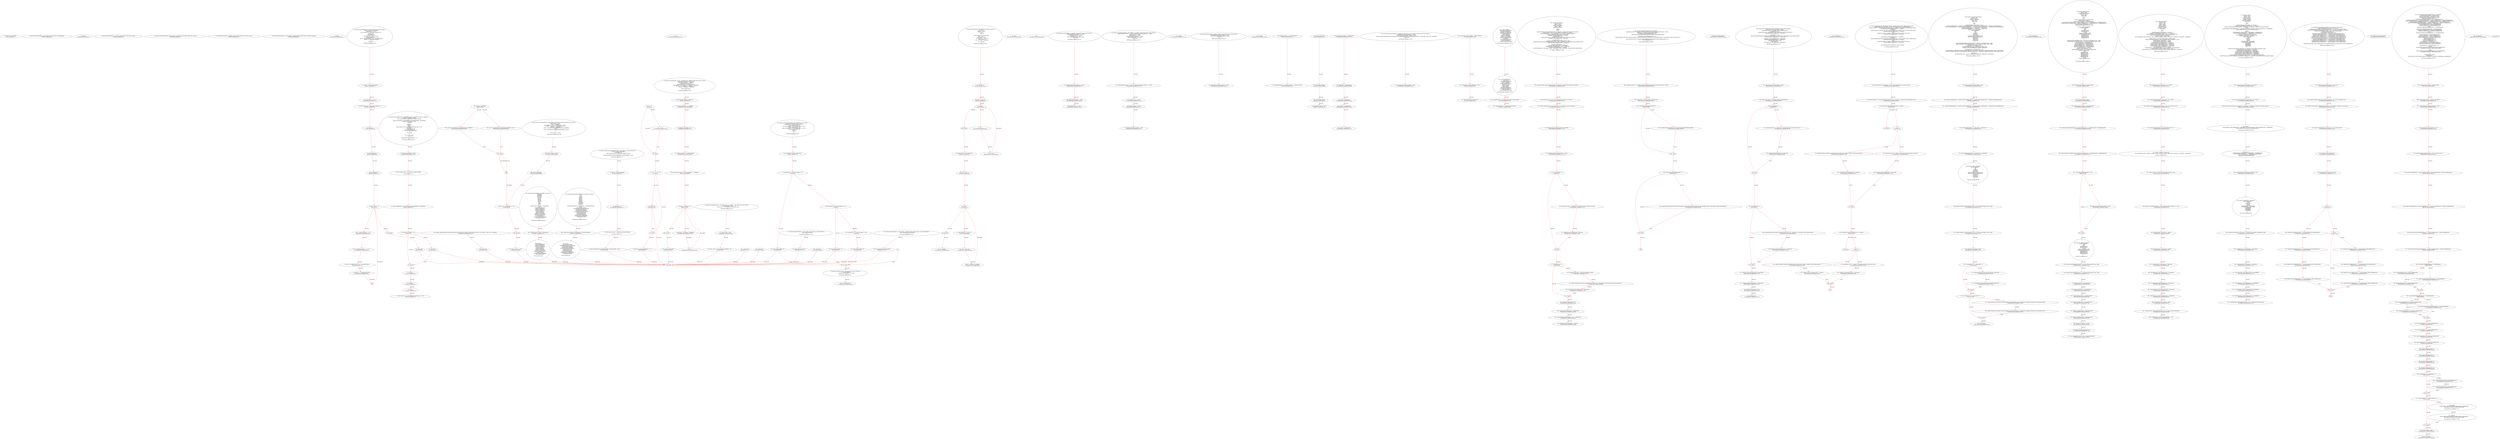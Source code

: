 digraph  {
13 [label="2_ uint256 public totalSupply;\n13-new_variable-3-3", method="", type_label=new_variable];
18 [label="3_ function balanceOf(address _owner) public constant returns (uint256 balance);\n18-function_definition-4-4", method="balanceOf(address _owner)", type_label=function_definition];
25 [label="3_ constant\n25-expression_statement-4-4", method="balanceOf(address _owner)", type_label=expression_statement];
32 [label="4_ function transfer(address _to, uint256 _value) public returns (bool success);\n32-function_definition-5-5", method="transfer(address _to,uint256 _value)", type_label=function_definition];
48 [label="5_ function transferFrom(address _from, address _to, uint256 _value) public returns (bool success);\n48-function_definition-6-6", method="transferFrom(address _from,address _to,uint256 _value)", type_label=function_definition];
68 [label="6_ function approve(address _spender, uint256 _value) public returns (bool success);\n68-function_definition-7-7", method="approve(address _spender,uint256 _value)", type_label=function_definition];
84 [label="7_ function allowance(address _owner, address _spender) public constant returns (uint256 remaining);\n84-function_definition-8-8", method="allowance(address _owner,address _spender)", type_label=function_definition];
95 [label="7_ constant\n95-expression_statement-8-8", method="allowance(address _owner,address _spender)", type_label=expression_statement];
133 [label="12_ function recoverSigner(bytes32 _hashedMsg, string _sig) public pure returns (address) {\n         require(_hashedMsg != 0x00);\n         bytes memory prefix = \"\x19Ethereum Signed Message:\n32\";\n         bytes32 prefixedHash = keccak256(abi.encodePacked(prefix, _hashedMsg));\n         if (bytes(_sig).length != 132) {\n             return 0x0;\n         }\n         bytes32 r;\n         bytes32 s;\n         uint8 v;\n         bytes memory sig = hexstrToBytes(substring(_sig, 2, 132));\n         assembly {\n             r := mload(add(sig, 32))\n             s := mload(add(sig, 64))\n             v := byte(0, mload(add(sig, 96)))\n         }\n         if (v < 27) {\n             v += 27;\n         }\n         if (v < 27 || v > 28) {\n             return 0x0;\n         }\n         return ecrecover(prefixedHash, v, r, s);\n     }\n133-function_definition-13-36", method="recoverSigner(bytes32 _hashedMsg,string _sig)", type_label=function_definition];
150 [label="13_ require(_hashedMsg != 0x00);\n150-expression_statement-14-14", method="recoverSigner(bytes32 _hashedMsg,string _sig)", type_label=expression_statement];
157 [label="14_ bytes memory prefix = \"\x19Ethereum Signed Message:\n32\";\n157-new_variable-15-15", method="recoverSigner(bytes32 _hashedMsg,string _sig)", type_label=new_variable];
164 [label="15_ bytes32 prefixedHash = keccak256(abi.encodePacked(prefix, _hashedMsg));\n164-new_variable-16-16", method="recoverSigner(bytes32 _hashedMsg,string _sig)", type_label=new_variable];
180 [label="16_ if_bytes(_sig).length != 132\n180-if-17-19", method="recoverSigner(bytes32 _hashedMsg,string _sig)", type_label=if];
4773 [label="16_ end_if", method="recoverSigner(bytes32 _hashedMsg,string _sig)", type_label=end_if];
189 [label="17_ return 0x0;\n189-return-18-18", method="recoverSigner(bytes32 _hashedMsg,string _sig)", type_label=return];
191 [label="19_ bytes32 r;\n191-new_variable-20-20", method="recoverSigner(bytes32 _hashedMsg,string _sig)", type_label=new_variable];
196 [label="20_ bytes32 s;\n196-new_variable-21-21", method="recoverSigner(bytes32 _hashedMsg,string _sig)", type_label=new_variable];
201 [label="21_ uint8 v;\n201-new_variable-22-22", method="recoverSigner(bytes32 _hashedMsg,string _sig)", type_label=new_variable];
206 [label="22_ bytes memory sig = hexstrToBytes(substring(_sig, 2, 132));\n206-new_variable-23-23", method="recoverSigner(bytes32 _hashedMsg,string _sig)", type_label=new_variable];
262 [label="28_ if_v < 27\n262-if-29-31", method="recoverSigner(bytes32 _hashedMsg,string _sig)", type_label=if];
4855 [label="28_ end_if", method="recoverSigner(bytes32 _hashedMsg,string _sig)", type_label=end_if];
267 [label="29_ v += 27;\n267-expression_statement-30-30", method="recoverSigner(bytes32 _hashedMsg,string _sig)", type_label=expression_statement];
271 [label="31_ if_v < 27 || v > 28\n271-if-32-34", method="recoverSigner(bytes32 _hashedMsg,string _sig)", type_label=if];
4864 [label="31_ end_if", method="recoverSigner(bytes32 _hashedMsg,string _sig)", type_label=end_if];
280 [label="32_ return 0x0;\n280-return-33-33", method="recoverSigner(bytes32 _hashedMsg,string _sig)", type_label=return];
282 [label="34_ return ecrecover(prefixedHash, v, r, s);\n282-return-35-35", method="recoverSigner(bytes32 _hashedMsg,string _sig)", type_label=return];
293 [label="36_ function isSignedBy(bytes32 _hashedMsg, string _sig, address _addr) public pure returns (bool) {\n         require(_addr != 0x0);\n         return _addr == recoverSigner(_hashedMsg, _sig);\n     }\n293-function_definition-37-40", method="isSignedBy(bytes32 _hashedMsg,string _sig,address _addr)", type_label=function_definition];
314 [label="37_ require(_addr != 0x0);\n314-expression_statement-38-38", method="isSignedBy(bytes32 _hashedMsg,string _sig,address _addr)", type_label=expression_statement];
321 [label="38_ return _addr == recoverSigner(_hashedMsg, _sig);\n321-return-39-39", method="isSignedBy(bytes32 _hashedMsg,string _sig,address _addr)", type_label=return];
330 [label="40_ function hexstrToBytes(string _hexstr) public pure returns (bytes) {\n         uint len = bytes(_hexstr).length;\n         require(len % 2 == 0);\n         bytes memory bstr = bytes(new string(len / 2));\n         uint k = 0;\n         string memory s;\n         string memory r;\n         for (uint i = 0; i < len; i += 2) {\n             s = substring(_hexstr, i, i + 1);\n             r = substring(_hexstr, i + 1, i + 2);\n             uint p = parseInt16Char(s) * 16 + parseInt16Char(r);\n             bstr[k++] = uintToBytes32(p)[31];\n         }\n         return bstr;\n     }\n330-function_definition-41-55", method="hexstrToBytes(string _hexstr)", type_label=function_definition];
343 [label="41_ uint len = bytes(_hexstr).length;\n343-new_variable-42-42", method="hexstrToBytes(string _hexstr)", type_label=new_variable];
353 [label="42_ require(len % 2 == 0);\n353-expression_statement-43-43", method="hexstrToBytes(string _hexstr)", type_label=expression_statement];
362 [label="43_ bytes memory bstr = bytes(new string(len / 2));\n362-new_variable-44-44", method="hexstrToBytes(string _hexstr)", type_label=new_variable];
377 [label="44_ uint k = 0;\n377-new_variable-45-45", method="hexstrToBytes(string _hexstr)", type_label=new_variable];
383 [label="45_ string memory s;\n383-new_variable-46-46", method="hexstrToBytes(string _hexstr)", type_label=new_variable];
388 [label="46_ string memory r;\n388-new_variable-47-47", method="hexstrToBytes(string _hexstr)", type_label=new_variable];
393 [label="47_ for(i < len;;i += 2)\n393-for-48-53", method="hexstrToBytes(string _hexstr)", type_label=for];
4986 [label="47_ end_loop", method="hexstrToBytes(string _hexstr)", type_label=end_loop];
408 [label="48_ s = substring(_hexstr, i, i + 1);\n408-expression_statement-49-49", method="hexstrToBytes(string _hexstr)", type_label=expression_statement];
421 [label="49_ r = substring(_hexstr, i + 1, i + 2);\n421-expression_statement-50-50", method="hexstrToBytes(string _hexstr)", type_label=expression_statement];
436 [label="50_ uint p = parseInt16Char(s) * 16 + parseInt16Char(r);\n436-new_variable-51-51", method="hexstrToBytes(string _hexstr)", type_label=new_variable];
452 [label="51_ bstr[k++] = uintToBytes32(p)[31];\n452-expression_statement-52-52", method="hexstrToBytes(string _hexstr)", type_label=expression_statement];
456 [label="51_ k++\n456-expression_statement-52-52", method="hexstrToBytes(string _hexstr)", type_label=expression_statement];
464 [label="53_ return bstr;\n464-return-54-54", method="hexstrToBytes(string _hexstr)", type_label=return];
466 [label="55_ function parseInt16Char(string _char) public pure returns (uint) {\n         bytes memory bresult = bytes(_char);\n         if ((bresult[0] >= 48) && (bresult[0] <= 57)) {\n             return uint(bresult[0]) - 48;\n         } else if ((bresult[0] >= 65) && (bresult[0] <= 70)) {\n             return uint(bresult[0]) - 55;\n         } else if ((bresult[0] >= 97) && (bresult[0] <= 102)) {\n             return uint(bresult[0]) - 87;\n         } else {\n             revert();\n         }\n     }\n466-function_definition-56-67", method="parseInt16Char(string _char)", type_label=function_definition];
479 [label="56_ bytes memory bresult = bytes(_char);\n479-new_variable-57-57", method="parseInt16Char(string _char)", type_label=new_variable];
487 [label="57_ if_(bresult[0] >= 48) && (bresult[0] <= 57)\n487-if-58-66", method="parseInt16Char(string _char)", type_label=if];
5080 [label="57_ end_if", method="parseInt16Char(string _char)", type_label=end_if];
502 [label="58_ return uint(bresult[0]) - 48;\n502-return-59-59", method="parseInt16Char(string _char)", type_label=return];
510 [label="59_ if_(bresult[0] >= 65) && (bresult[0] <= 70)\n510-if-60-66", method="parseInt16Char(string _char)", type_label=if];
525 [label="60_ return uint(bresult[0]) - 55;\n525-return-61-61", method="parseInt16Char(string _char)", type_label=return];
533 [label="61_ if_(bresult[0] >= 97) && (bresult[0] <= 102)\n533-if-62-66", method="parseInt16Char(string _char)", type_label=if];
548 [label="62_ return uint(bresult[0]) - 87;\n548-return-63-63", method="parseInt16Char(string _char)", type_label=return];
559 [label="67_ function uintToBytes32(uint _uint) public pure returns (bytes b) {\n         b = new bytes(32);\n         assembly {mstore(add(b, 32), _uint)}\n     }\n559-function_definition-68-71", method="uintToBytes32(uint _uint)", type_label=function_definition];
573 [label="68_ b = new bytes(32);\n573-expression_statement-69-69", method="uintToBytes32(uint _uint)", type_label=expression_statement];
594 [label="71_ function toEthereumSignedMessage(string _msg) public pure returns (bytes32) {\n         uint len = bytes(_msg).length;\n         require(len > 0);\n         bytes memory prefix = \"\x19Ethereum Signed Message:\n\";\n         return keccak256(abi.encodePacked(prefix, uintToString(len), _msg));\n     }\n594-function_definition-72-77", method="toEthereumSignedMessage(string _msg)", type_label=function_definition];
607 [label="72_ uint len = bytes(_msg).length;\n607-new_variable-73-73", method="toEthereumSignedMessage(string _msg)", type_label=new_variable];
617 [label="73_ require(len > 0);\n617-expression_statement-74-74", method="toEthereumSignedMessage(string _msg)", type_label=expression_statement];
624 [label="74_ bytes memory prefix = \"\x19Ethereum Signed Message:\n\";\n624-new_variable-75-75", method="toEthereumSignedMessage(string _msg)", type_label=new_variable];
631 [label="75_ return keccak256(abi.encodePacked(prefix, uintToString(len), _msg));\n631-return-76-76", method="toEthereumSignedMessage(string _msg)", type_label=return];
648 [label="77_ function uintToString(uint _uint) public pure returns (string str) {\n         uint len = 0;\n         uint m = _uint + 0;\n         while (m != 0) {\n             len++;\n             m /= 10;\n         }\n         bytes memory b = new bytes(len);\n         uint i = len - 1;\n         while (_uint != 0) {\n             uint remainder = _uint % 10;\n             _uint = _uint / 10;\n             b[i--] = byte(48 + remainder);\n         }\n         str = string(b);\n     }\n648-function_definition-78-93", method="uintToString(uint _uint)", type_label=function_definition];
662 [label="78_ uint len = 0;\n662-new_variable-79-79", method="uintToString(uint _uint)", type_label=new_variable];
668 [label="79_ uint m = _uint + 0;\n668-new_variable-80-80", method="uintToString(uint _uint)", type_label=new_variable];
676 [label="80_ while\n676-while-81-84", method="uintToString(uint _uint)", type_label=while];
5269 [label="80_ end_loop", method="uintToString(uint _uint)", type_label=end_loop];
681 [label="81_ len++;\n681-expression_statement-82-82", method="uintToString(uint _uint)", type_label=expression_statement];
682 [label="81_ len++\n682-expression_statement-82-82", method="uintToString(uint _uint)", type_label=expression_statement];
684 [label="82_ m /= 10;\n684-expression_statement-83-83", method="uintToString(uint _uint)", type_label=expression_statement];
688 [label="84_ bytes memory b = new bytes(len);\n688-new_variable-85-85", method="uintToString(uint _uint)", type_label=new_variable];
699 [label="85_ uint i = len - 1;\n699-new_variable-86-86", method="uintToString(uint _uint)", type_label=new_variable];
707 [label="86_ while\n707-while-87-91", method="uintToString(uint _uint)", type_label=while];
5300 [label="86_ end_loop", method="uintToString(uint _uint)", type_label=end_loop];
712 [label="87_ uint remainder = _uint % 10;\n712-new_variable-88-88", method="uintToString(uint _uint)", type_label=new_variable];
720 [label="88_ _uint = _uint / 10;\n720-expression_statement-89-89", method="uintToString(uint _uint)", type_label=expression_statement];
726 [label="89_ b[i--] = byte(48 + remainder);\n726-expression_statement-90-90", method="uintToString(uint _uint)", type_label=expression_statement];
730 [label="89_ i--\n730-expression_statement-90-90", method="uintToString(uint _uint)", type_label=expression_statement];
737 [label="91_ str = string(b);\n737-expression_statement-92-92", method="uintToString(uint _uint)", type_label=expression_statement];
743 [label="93_ function substring(string _str, uint _startIndex, uint _endIndex) public pure returns (string) {\n         bytes memory strBytes = bytes(_str);\n         require(_startIndex <= _endIndex);\n         require(_startIndex >= 0);\n         require(_endIndex <= strBytes.length);\n         bytes memory result = new bytes(_endIndex - _startIndex);\n         for (uint i = _startIndex; i < _endIndex; i++) {\n             result[i - _startIndex] = strBytes[i];\n         }\n         return string(result);\n     }\n743-function_definition-94-104", method="substring(string _str,uint _startIndex,uint _endIndex)", type_label=function_definition];
764 [label="94_ bytes memory strBytes = bytes(_str);\n764-new_variable-95-95", method="substring(string _str,uint _startIndex,uint _endIndex)", type_label=new_variable];
772 [label="95_ require(_startIndex <= _endIndex);\n772-expression_statement-96-96", method="substring(string _str,uint _startIndex,uint _endIndex)", type_label=expression_statement];
779 [label="96_ require(_startIndex >= 0);\n779-expression_statement-97-97", method="substring(string _str,uint _startIndex,uint _endIndex)", type_label=expression_statement];
786 [label="97_ require(_endIndex <= strBytes.length);\n786-expression_statement-98-98", method="substring(string _str,uint _startIndex,uint _endIndex)", type_label=expression_statement];
795 [label="98_ bytes memory result = new bytes(_endIndex - _startIndex);\n795-new_variable-99-99", method="substring(string _str,uint _startIndex,uint _endIndex)", type_label=new_variable];
808 [label="99_ for(i < _endIndex;;i++)\n808-for-100-102", method="substring(string _str,uint _startIndex,uint _endIndex)", type_label=for];
5401 [label="99_ end_loop", method="substring(string _str,uint _startIndex,uint _endIndex)", type_label=end_loop];
819 [label="99_ i++\n819-expression_statement-100-100", method="substring(string _str,uint _startIndex,uint _endIndex)", type_label=expression_statement];
822 [label="100_ result[i - _startIndex] = strBytes[i];\n822-expression_statement-101-101", method="substring(string _str,uint _startIndex,uint _endIndex)", type_label=expression_statement];
832 [label="102_ return string(result);\n832-return-103-103", method="substring(string _str,uint _startIndex,uint _endIndex)", type_label=return];
842 [label="106_ function transfer(address _to, uint256 _value) public returns (bool success) {\n         require(balances[msg.sender] >= _value);\n         balances[msg.sender] -= _value;\n         balances[_to] += _value;\n         emit Transfer(msg.sender, _to, _value);\n         return true;\n     }\n842-function_definition-107-113", method="transfer(address _to,uint256 _value)", type_label=function_definition];
859 [label="107_ require(balances[msg.sender] >= _value);\n859-expression_statement-108-108", method="transfer(address _to,uint256 _value)", type_label=expression_statement];
870 [label="108_ balances[msg.sender] -= _value;\n870-expression_statement-109-109", method="transfer(address _to,uint256 _value)", type_label=expression_statement];
878 [label="109_ balances[_to] += _value;\n878-expression_statement-110-110", method="transfer(address _to,uint256 _value)", type_label=expression_statement];
894 [label="111_ return true;\n894-return-112-112", method="transfer(address _to,uint256 _value)", type_label=return];
897 [label="113_ function transferFrom(address _from, address _to, uint256 _value) public returns (bool success) {\n         require(balances[_from] >= _value && allowed[_from][msg.sender] >= _value);\n         balances[_to] += _value;\n         balances[_from] -= _value;\n         allowed[_from][msg.sender] -= _value;\n         emit Transfer(_from, _to, _value);\n         return true;\n     }\n897-function_definition-114-121", method="transferFrom(address _from,address _to,uint256 _value)", type_label=function_definition];
918 [label="114_ require(balances[_from] >= _value && allowed[_from][msg.sender] >= _value);\n918-expression_statement-115-115", method="transferFrom(address _from,address _to,uint256 _value)", type_label=expression_statement];
937 [label="115_ balances[_to] += _value;\n937-expression_statement-116-116", method="transferFrom(address _from,address _to,uint256 _value)", type_label=expression_statement];
943 [label="116_ balances[_from] -= _value;\n943-expression_statement-117-117", method="transferFrom(address _from,address _to,uint256 _value)", type_label=expression_statement];
949 [label="117_ allowed[_from][msg.sender] -= _value;\n949-expression_statement-118-118", method="transferFrom(address _from,address _to,uint256 _value)", type_label=expression_statement];
967 [label="119_ return true;\n967-return-120-120", method="transferFrom(address _from,address _to,uint256 _value)", type_label=return];
970 [label="121_ function balanceOf(address _owner) public constant returns (uint256 balance) {\n         return balances[_owner];\n     }\n970-function_definition-122-124", method="balanceOf(address _owner)", type_label=function_definition];
977 [label="121_ constant\n977-expression_statement-122-122", method="balanceOf(address _owner)", type_label=expression_statement];
985 [label="122_ return balances[_owner];\n985-return-123-123", method="balanceOf(address _owner)", type_label=return];
989 [label="124_ function approve(address _spender, uint256 _value) public returns (bool success) {\n         allowed[msg.sender][_spender] = _value;\n         emit Approval(msg.sender, _spender, _value);\n         return true;\n     }\n989-function_definition-125-129", method="approve(address _spender,uint256 _value)", type_label=function_definition];
1006 [label="125_ allowed[msg.sender][_spender] = _value;\n1006-expression_statement-126-126", method="approve(address _spender,uint256 _value)", type_label=expression_statement];
1026 [label="127_ return true;\n1026-return-128-128", method="approve(address _spender,uint256 _value)", type_label=return];
1029 [label="129_ function allowance(address _owner, address _spender) public constant returns (uint256 remaining) {\n       return allowed[_owner][_spender];\n     }\n1029-function_definition-130-132", method="allowance(address _owner,address _spender)", type_label=function_definition];
1040 [label="129_ constant\n1040-expression_statement-130-130", method="allowance(address _owner,address _spender)", type_label=expression_statement];
1048 [label="130_ return allowed[_owner][_spender];\n1048-return-131-131", method="allowance(address _owner,address _spender)", type_label=return];
1054 [label="132_ mapping (address => uint256) balances;\n1054-new_variable-133-133", method="", type_label=new_variable];
1060 [label="133_ mapping (address => mapping (address => uint256)) allowed;\n1060-new_variable-134-134", method="", type_label=new_variable];
1074 [label="136_ string public name;\n1074-new_variable-137-137", method="", type_label=new_variable];
1079 [label="137_ uint8 public decimals;\n1079-new_variable-138-138", method="", type_label=new_variable];
1084 [label="138_ string public symbol;\n1084-new_variable-139-139", method="", type_label=new_variable];
1089 [label="139_ string public version = 'H0.1';\n1089-new_variable-140-140", method="", type_label=new_variable];
1114 [label="146_ balances[msg.sender] = _initialAmount;\n1114-expression_statement-147-147", method="", type_label=expression_statement];
1122 [label="147_ totalSupply = _initialAmount;\n1122-expression_statement-148-148", method="", type_label=expression_statement];
1126 [label="148_ name = _tokenName;\n1126-expression_statement-149-149", method="", type_label=expression_statement];
1130 [label="149_ decimals = _decimalUnits;\n1130-expression_statement-150-150", method="", type_label=expression_statement];
1134 [label="150_ symbol = _tokenSymbol;\n1134-expression_statement-151-151", method="", type_label=expression_statement];
1138 [label="152_ function approveAndCall(address _spender, uint256 _value, bytes _extraData) public returns (bool success) {\n         allowed[msg.sender][_spender] = _value;\n         emit Approval(msg.sender, _spender, _value);\n         require(_spender.call(bytes4(bytes32(keccak256(\"receiveApproval(address,uint256,address,bytes)\"))), msg.sender, _value, this, _extraData));\n         return true;\n     }\n1138-function_definition-153-158", method="approveAndCall(address _spender,uint256 _value,bytes _extraData)", type_label=function_definition];
1159 [label="153_ allowed[msg.sender][_spender] = _value;\n1159-expression_statement-154-154", method="approveAndCall(address _spender,uint256 _value,bytes _extraData)", type_label=expression_statement];
1179 [label="155_ require(_spender.call(bytes4(bytes32(keccak256(\"receiveApproval(address,uint256,address,bytes)\"))), msg.sender, _value, this, _extraData));\n1179-expression_statement-156-156", method="approveAndCall(address _spender,uint256 _value,bytes _extraData)", type_label=expression_statement];
1207 [label="156_ return true;\n1207-return-157-157", method="approveAndCall(address _spender,uint256 _value,bytes _extraData)", type_label=return];
1213 [label="160_ string public constant NAME = \"Ledger Channel\";\n1213-new_variable-161-161", method="", type_label=new_variable];
1220 [label="161_ string public constant VERSION = \"0.0.1\";\n1220-new_variable-162-162", method="", type_label=new_variable];
1227 [label="162_ uint256 public numChannels = 0;\n1227-new_variable-163-163", method="", type_label=new_variable];
1441 [label="227_ struct Channel {\n         address[2] partyAddresses;  \n         uint256[4] ethBalances;  \n         uint256[4] erc20Balances;  \n         uint256[2] initialDeposit;  \n         uint256 sequence;\n         uint256 confirmTime;\n         bytes32 VCrootHash;\n         uint256 LCopenTimeout;\n         uint256 updateLCtimeout;  \n         bool isOpen;  \n         bool isUpdateLCSettling;\n         uint256 numOpenVC;\n         HumanStandardToken token;\n     }\n1441-expression_statement-228-242", method="Channel()", type_label=expression_statement];
1504 [label="242_ struct VirtualChannel {\n         bool isClose;\n         bool isInSettlementState;\n         uint256 sequence;\n         address challenger;  \n         uint256 updateVCtimeout;  \n         address partyA;  \n         address partyB;  \n         address partyI;  \n         uint256[2] ethBalances;\n         uint256[2] erc20Balances;\n         uint256[2] bond;\n         HumanStandardToken token;\n     }\n1504-expression_statement-243-256", method="VirtualChannel()", type_label=expression_statement];
1561 [label="256_ mapping(bytes32 => VirtualChannel) public virtualChannels;\n1561-new_variable-257-257", method="", type_label=new_variable];
1569 [label="257_ mapping(bytes32 => Channel) public Channels;\n1569-new_variable-258-258", method="", type_label=new_variable];
1577 [label="258_ function createChannel(\n         bytes32 _lcID,\n         address _partyI,\n         uint256 _confirmTime,\n         address _token,\n         uint256[2] _balances  \n     )\n         public\n         payable\n     {\n         require(Channels[_lcID].partyAddresses[0] == address(0), \"Channel has already been created.\");\n         require(_partyI != 0x0, \"No partyI address provided to LC creation\");\n         require(_balances[0] >= 0 && _balances[1] >= 0, \"Balances cannot be negative\");\n         Channels[_lcID].partyAddresses[0] = msg.sender;\n         Channels[_lcID].partyAddresses[1] = _partyI;\n         if(_balances[0] != 0) {\n             require(msg.value == _balances[0], \"Eth balance does not match sent value\");\n             Channels[_lcID].ethBalances[0] = msg.value;\n         }\n         if(_balances[1] != 0) {\n             Channels[_lcID].token = HumanStandardToken(_token);\n             require(Channels[_lcID].token.transferFrom(msg.sender, this, _balances[1]),\"CreateChannel: token transfer failure\");\n             Channels[_lcID].erc20Balances[0] = _balances[1];\n         }\n         Channels[_lcID].sequence = 0;\n         Channels[_lcID].confirmTime = _confirmTime;\n         Channels[_lcID].LCopenTimeout = now + _confirmTime;\n         Channels[_lcID].initialDeposit = _balances;\n         emit DidLCOpen(_lcID, msg.sender, _partyI, _balances[0], _token, _balances[1], Channels[_lcID].LCopenTimeout);\n     }\n1577-function_definition-259-288", method="createChannel(bytes32 _lcID,address _partyI,uint256 _confirmTime,address _token,uint256[2] _balances)", type_label=function_definition];
1604 [label="268_ require(Channels[_lcID].partyAddresses[0] == address(0), \"Channel has already been created.\");\n1604-expression_statement-269-269", method="createChannel(bytes32 _lcID,address _partyI,uint256 _confirmTime,address _token,uint256[2] _balances)", type_label=expression_statement];
1622 [label="269_ require(_partyI != 0x0, \"No partyI address provided to LC creation\");\n1622-expression_statement-270-270", method="createChannel(bytes32 _lcID,address _partyI,uint256 _confirmTime,address _token,uint256[2] _balances)", type_label=expression_statement];
1632 [label="270_ require(_balances[0] >= 0 && _balances[1] >= 0, \"Balances cannot be negative\");\n1632-expression_statement-271-271", method="createChannel(bytes32 _lcID,address _partyI,uint256 _confirmTime,address _token,uint256[2] _balances)", type_label=expression_statement];
1650 [label="271_ Channels[_lcID].partyAddresses[0] = msg.sender;\n1650-expression_statement-272-272", method="createChannel(bytes32 _lcID,address _partyI,uint256 _confirmTime,address _token,uint256[2] _balances)", type_label=expression_statement];
1662 [label="272_ Channels[_lcID].partyAddresses[1] = _partyI;\n1662-expression_statement-273-273", method="createChannel(bytes32 _lcID,address _partyI,uint256 _confirmTime,address _token,uint256[2] _balances)", type_label=expression_statement];
1672 [label="273_ if__balances[0] != 0\n1672-if-274-277", method="createChannel(bytes32 _lcID,address _partyI,uint256 _confirmTime,address _token,uint256[2] _balances)", type_label=if];
6265 [label="273_ end_if", method="createChannel(bytes32 _lcID,address _partyI,uint256 _confirmTime,address _token,uint256[2] _balances)", type_label=end_if];
1679 [label="274_ require(msg.value == _balances[0], \"Eth balance does not match sent value\");\n1679-expression_statement-275-275", method="createChannel(bytes32 _lcID,address _partyI,uint256 _confirmTime,address _token,uint256[2] _balances)", type_label=expression_statement];
1693 [label="275_ Channels[_lcID].ethBalances[0] = msg.value;\n1693-expression_statement-276-276", method="createChannel(bytes32 _lcID,address _partyI,uint256 _confirmTime,address _token,uint256[2] _balances)", type_label=expression_statement];
1705 [label="277_ if__balances[1] != 0\n1705-if-278-282", method="createChannel(bytes32 _lcID,address _partyI,uint256 _confirmTime,address _token,uint256[2] _balances)", type_label=if];
6298 [label="277_ end_if", method="createChannel(bytes32 _lcID,address _partyI,uint256 _confirmTime,address _token,uint256[2] _balances)", type_label=end_if];
1712 [label="278_ Channels[_lcID].token = HumanStandardToken(_token);\n1712-expression_statement-279-279", method="createChannel(bytes32 _lcID,address _partyI,uint256 _confirmTime,address _token,uint256[2] _balances)", type_label=expression_statement];
1723 [label="279_ require(Channels[_lcID].token.transferFrom(msg.sender, this, _balances[1]),\"CreateChannel: token transfer failure\");\n1723-expression_statement-280-280", method="createChannel(bytes32 _lcID,address _partyI,uint256 _confirmTime,address _token,uint256[2] _balances)", type_label=expression_statement];
1748 [label="280_ Channels[_lcID].erc20Balances[0] = _balances[1];\n1748-expression_statement-281-281", method="createChannel(bytes32 _lcID,address _partyI,uint256 _confirmTime,address _token,uint256[2] _balances)", type_label=expression_statement];
1760 [label="282_ Channels[_lcID].sequence = 0;\n1760-expression_statement-283-283", method="createChannel(bytes32 _lcID,address _partyI,uint256 _confirmTime,address _token,uint256[2] _balances)", type_label=expression_statement];
1768 [label="283_ Channels[_lcID].confirmTime = _confirmTime;\n1768-expression_statement-284-284", method="createChannel(bytes32 _lcID,address _partyI,uint256 _confirmTime,address _token,uint256[2] _balances)", type_label=expression_statement];
1776 [label="284_ Channels[_lcID].LCopenTimeout = now + _confirmTime;\n1776-expression_statement-285-285", method="createChannel(bytes32 _lcID,address _partyI,uint256 _confirmTime,address _token,uint256[2] _balances)", type_label=expression_statement];
1786 [label="285_ Channels[_lcID].initialDeposit = _balances;\n1786-expression_statement-286-286", method="createChannel(bytes32 _lcID,address _partyI,uint256 _confirmTime,address _token,uint256[2] _balances)", type_label=expression_statement];
1820 [label="288_ function LCOpenTimeout(bytes32 _lcID) public {\n         require(msg.sender == Channels[_lcID].partyAddresses[0] && Channels[_lcID].isOpen == false);\n         require(now > Channels[_lcID].LCopenTimeout);\n         if(Channels[_lcID].initialDeposit[0] != 0) {\n             Channels[_lcID].partyAddresses[0].transfer(Channels[_lcID].ethBalances[0]);\n         }\n         if(Channels[_lcID].initialDeposit[1] != 0) {\n             require(Channels[_lcID].token.transfer(Channels[_lcID].partyAddresses[0], Channels[_lcID].erc20Balances[0]),\"CreateChannel: token transfer failure\");\n         }\n         emit DidLCClose(_lcID, 0, Channels[_lcID].ethBalances[0], Channels[_lcID].erc20Balances[0], 0, 0);\n         delete Channels[_lcID];\n     }\n1820-function_definition-289-300", method="LCOpenTimeout(bytes32 _lcID)", type_label=function_definition];
1828 [label="289_ require(msg.sender == Channels[_lcID].partyAddresses[0] && Channels[_lcID].isOpen == false);\n1828-expression_statement-290-290", method="LCOpenTimeout(bytes32 _lcID)", type_label=expression_statement];
1852 [label="290_ require(now > Channels[_lcID].LCopenTimeout);\n1852-expression_statement-291-291", method="LCOpenTimeout(bytes32 _lcID)", type_label=expression_statement];
1863 [label="291_ if_Channels[_lcID].initialDeposit[0] != 0\n1863-if-292-294", method="LCOpenTimeout(bytes32 _lcID)", type_label=if];
6456 [label="291_ end_if", method="LCOpenTimeout(bytes32 _lcID)", type_label=end_if];
1874 [label="292_ Channels[_lcID].partyAddresses[0].transfer(Channels[_lcID].ethBalances[0]);\n1874-expression_statement-293-293", method="LCOpenTimeout(bytes32 _lcID)", type_label=expression_statement];
1893 [label="294_ if_Channels[_lcID].initialDeposit[1] != 0\n1893-if-295-297", method="LCOpenTimeout(bytes32 _lcID)", type_label=if];
6486 [label="294_ end_if", method="LCOpenTimeout(bytes32 _lcID)", type_label=end_if];
1904 [label="295_ require(Channels[_lcID].token.transfer(Channels[_lcID].partyAddresses[0], Channels[_lcID].erc20Balances[0]),\"CreateChannel: token transfer failure\");\n1904-expression_statement-296-296", method="LCOpenTimeout(bytes32 _lcID)", type_label=expression_statement];
1961 [label="298_ delete Channels[_lcID];\n1961-expression_statement-299-299", method="LCOpenTimeout(bytes32 _lcID)", type_label=expression_statement];
1966 [label="300_ function joinChannel(bytes32 _lcID, uint256[2] _balances) public payable {\n         require(Channels[_lcID].isOpen == false);\n         require(msg.sender == Channels[_lcID].partyAddresses[1]);\n         if(_balances[0] != 0) {\n             require(msg.value == _balances[0], \"state balance does not match sent value\");\n             Channels[_lcID].ethBalances[1] = msg.value;\n         }\n         if(_balances[1] != 0) {\n             require(Channels[_lcID].token.transferFrom(msg.sender, this, _balances[1]),\"joinChannel: token transfer failure\");\n             Channels[_lcID].erc20Balances[1] = _balances[1];\n         }\n         Channels[_lcID].initialDeposit[0]+=_balances[0];\n         Channels[_lcID].initialDeposit[1]+=_balances[1];\n         Channels[_lcID].isOpen = true;\n         numChannels++;\n         emit DidLCJoin(_lcID, _balances[0], _balances[1]);\n     }\n1966-function_definition-301-317", method="joinChannel(bytes32 _lcID,uint256[2] _balances)", type_label=function_definition];
1981 [label="301_ require(Channels[_lcID].isOpen == false);\n1981-expression_statement-302-302", method="joinChannel(bytes32 _lcID,uint256[2] _balances)", type_label=expression_statement];
1993 [label="302_ require(msg.sender == Channels[_lcID].partyAddresses[1]);\n1993-expression_statement-303-303", method="joinChannel(bytes32 _lcID,uint256[2] _balances)", type_label=expression_statement];
2008 [label="303_ if__balances[0] != 0\n2008-if-304-307", method="joinChannel(bytes32 _lcID,uint256[2] _balances)", type_label=if];
6601 [label="303_ end_if", method="joinChannel(bytes32 _lcID,uint256[2] _balances)", type_label=end_if];
2015 [label="304_ require(msg.value == _balances[0], \"state balance does not match sent value\");\n2015-expression_statement-305-305", method="joinChannel(bytes32 _lcID,uint256[2] _balances)", type_label=expression_statement];
2029 [label="305_ Channels[_lcID].ethBalances[1] = msg.value;\n2029-expression_statement-306-306", method="joinChannel(bytes32 _lcID,uint256[2] _balances)", type_label=expression_statement];
2041 [label="307_ if__balances[1] != 0\n2041-if-308-311", method="joinChannel(bytes32 _lcID,uint256[2] _balances)", type_label=if];
6634 [label="307_ end_if", method="joinChannel(bytes32 _lcID,uint256[2] _balances)", type_label=end_if];
2048 [label="308_ require(Channels[_lcID].token.transferFrom(msg.sender, this, _balances[1]),\"joinChannel: token transfer failure\");\n2048-expression_statement-309-309", method="joinChannel(bytes32 _lcID,uint256[2] _balances)", type_label=expression_statement];
2073 [label="309_ Channels[_lcID].erc20Balances[1] = _balances[1];\n2073-expression_statement-310-310", method="joinChannel(bytes32 _lcID,uint256[2] _balances)", type_label=expression_statement];
2085 [label="311_ Channels[_lcID].initialDeposit[0]+=_balances[0];\n2085-expression_statement-312-312", method="joinChannel(bytes32 _lcID,uint256[2] _balances)", type_label=expression_statement];
2097 [label="312_ Channels[_lcID].initialDeposit[1]+=_balances[1];\n2097-expression_statement-313-313", method="joinChannel(bytes32 _lcID,uint256[2] _balances)", type_label=expression_statement];
2109 [label="313_ Channels[_lcID].isOpen = true;\n2109-expression_statement-314-314", method="joinChannel(bytes32 _lcID,uint256[2] _balances)", type_label=expression_statement];
2118 [label="314_ numChannels++;\n2118-expression_statement-315-315", method="joinChannel(bytes32 _lcID,uint256[2] _balances)", type_label=expression_statement];
2119 [label="314_ numChannels++\n2119-expression_statement-315-315", method="joinChannel(bytes32 _lcID,uint256[2] _balances)", type_label=expression_statement];
2133 [label="317_ function deposit(bytes32 _lcID, address recipient, uint256 _balance, bool isToken) public payable {\n         require(Channels[_lcID].isOpen == true, \"Tried adding funds to a closed channel\");\n         require(recipient == Channels[_lcID].partyAddresses[0] || recipient == Channels[_lcID].partyAddresses[1]);\n         if (Channels[_lcID].partyAddresses[0] == recipient) {\n             if(isToken) {\n                 require(Channels[_lcID].token.transferFrom(msg.sender, this, _balance),\"deposit: token transfer failure\");\n                 Channels[_lcID].erc20Balances[2] += _balance;\n             } else {\n                 require(msg.value == _balance, \"state balance does not match sent value\");\n                 Channels[_lcID].ethBalances[2] += msg.value;\n             }\n         }\n         if (Channels[_lcID].partyAddresses[1] == recipient) {\n             if(isToken) {\n                 require(Channels[_lcID].token.transferFrom(msg.sender, this, _balance),\"deposit: token transfer failure\");\n                 Channels[_lcID].erc20Balances[3] += _balance;\n             } else {\n                 require(msg.value == _balance, \"state balance does not match sent value\");\n                 Channels[_lcID].ethBalances[3] += msg.value;\n             }\n         }\n         emit DidLCDeposit(_lcID, recipient, _balance, isToken);\n     }\n2133-function_definition-318-340", method="deposit(bytes32 _lcID,address recipient,uint256 _balance,bool isToken)", type_label=function_definition];
2154 [label="318_ require(Channels[_lcID].isOpen == true, \"Tried adding funds to a closed channel\");\n2154-expression_statement-319-319", method="deposit(bytes32 _lcID,address recipient,uint256 _balance,bool isToken)", type_label=expression_statement];
2169 [label="319_ require(recipient == Channels[_lcID].partyAddresses[0] || recipient == Channels[_lcID].partyAddresses[1]);\n2169-expression_statement-320-320", method="deposit(bytes32 _lcID,address recipient,uint256 _balance,bool isToken)", type_label=expression_statement];
2192 [label="320_ if_Channels[_lcID].partyAddresses[0] == recipient\n2192-if-321-329", method="deposit(bytes32 _lcID,address recipient,uint256 _balance,bool isToken)", type_label=if];
6785 [label="320_ end_if", method="deposit(bytes32 _lcID,address recipient,uint256 _balance,bool isToken)", type_label=end_if];
2203 [label="321_ if\n2203-if-322-328", method="deposit(bytes32 _lcID,address recipient,uint256 _balance,bool isToken)", type_label=if];
6796 [label="321_ end_if", method="deposit(bytes32 _lcID,address recipient,uint256 _balance,bool isToken)", type_label=end_if];
2206 [label="322_ require(Channels[_lcID].token.transferFrom(msg.sender, this, _balance),\"deposit: token transfer failure\");\n2206-expression_statement-323-323", method="deposit(bytes32 _lcID,address recipient,uint256 _balance,bool isToken)", type_label=expression_statement];
2229 [label="323_ Channels[_lcID].erc20Balances[2] += _balance;\n2229-expression_statement-324-324", method="deposit(bytes32 _lcID,address recipient,uint256 _balance,bool isToken)", type_label=expression_statement];
2240 [label="325_ require(msg.value == _balance, \"state balance does not match sent value\");\n2240-expression_statement-326-326", method="deposit(bytes32 _lcID,address recipient,uint256 _balance,bool isToken)", type_label=expression_statement];
2252 [label="326_ Channels[_lcID].ethBalances[2] += msg.value;\n2252-expression_statement-327-327", method="deposit(bytes32 _lcID,address recipient,uint256 _balance,bool isToken)", type_label=expression_statement];
2264 [label="329_ if_Channels[_lcID].partyAddresses[1] == recipient\n2264-if-330-338", method="deposit(bytes32 _lcID,address recipient,uint256 _balance,bool isToken)", type_label=if];
6857 [label="329_ end_if", method="deposit(bytes32 _lcID,address recipient,uint256 _balance,bool isToken)", type_label=end_if];
2275 [label="330_ if\n2275-if-331-337", method="deposit(bytes32 _lcID,address recipient,uint256 _balance,bool isToken)", type_label=if];
6868 [label="330_ end_if", method="deposit(bytes32 _lcID,address recipient,uint256 _balance,bool isToken)", type_label=end_if];
2278 [label="331_ require(Channels[_lcID].token.transferFrom(msg.sender, this, _balance),\"deposit: token transfer failure\");\n2278-expression_statement-332-332", method="deposit(bytes32 _lcID,address recipient,uint256 _balance,bool isToken)", type_label=expression_statement];
2301 [label="332_ Channels[_lcID].erc20Balances[3] += _balance;\n2301-expression_statement-333-333", method="deposit(bytes32 _lcID,address recipient,uint256 _balance,bool isToken)", type_label=expression_statement];
2312 [label="334_ require(msg.value == _balance, \"state balance does not match sent value\");\n2312-expression_statement-335-335", method="deposit(bytes32 _lcID,address recipient,uint256 _balance,bool isToken)", type_label=expression_statement];
2324 [label="335_ Channels[_lcID].ethBalances[3] += msg.value;\n2324-expression_statement-336-336", method="deposit(bytes32 _lcID,address recipient,uint256 _balance,bool isToken)", type_label=expression_statement];
2346 [label="340_ function consensusCloseChannel(\n         bytes32 _lcID,\n         uint256 _sequence,\n         uint256[4] _balances,  \n         string _sigA,\n         string _sigI\n     )\n         public\n     {\n         require(Channels[_lcID].isOpen == true);\n         uint256 totalEthDeposit = Channels[_lcID].initialDeposit[0] + Channels[_lcID].ethBalances[2] + Channels[_lcID].ethBalances[3];\n         uint256 totalTokenDeposit = Channels[_lcID].initialDeposit[1] + Channels[_lcID].erc20Balances[2] + Channels[_lcID].erc20Balances[3];\n         require(totalEthDeposit == _balances[0] + _balances[1]);\n         require(totalTokenDeposit == _balances[2] + _balances[3]);\n         bytes32 _state = keccak256(\n             abi.encodePacked(\n                 _lcID,\n                 true,\n                 _sequence,\n                 uint256(0),\n                 bytes32(0x0),\n                 Channels[_lcID].partyAddresses[0],\n                 Channels[_lcID].partyAddresses[1],\n                 _balances[0],\n                 _balances[1],\n                 _balances[2],\n                 _balances[3]\n             )\n         );\n         require(Channels[_lcID].partyAddresses[0] == ECTools.recoverSigner(_state, _sigA));\n         require(Channels[_lcID].partyAddresses[1] == ECTools.recoverSigner(_state, _sigI));\n         Channels[_lcID].isOpen = false;\n         if(_balances[0] != 0 || _balances[1] != 0) {\n             Channels[_lcID].partyAddresses[0].transfer(_balances[0]);\n             Channels[_lcID].partyAddresses[1].transfer(_balances[1]);\n         }\n         if(_balances[2] != 0 || _balances[3] != 0) {\n             require(Channels[_lcID].token.transfer(Channels[_lcID].partyAddresses[0], _balances[2]),\"happyCloseChannel: token transfer failure\");\n             require(Channels[_lcID].token.transfer(Channels[_lcID].partyAddresses[1], _balances[3]),\"happyCloseChannel: token transfer failure\");\n         }\n         numChannels--;\n         emit DidLCClose(_lcID, _sequence, _balances[0], _balances[1], _balances[2], _balances[3]);\n     }\n2346-function_definition-341-383", method="consensusCloseChannel(bytes32 _lcID,uint256 _sequence,uint256[4] _balances,string _sigA,string _sigI)", type_label=function_definition];
2372 [label="349_ require(Channels[_lcID].isOpen == true);\n2372-expression_statement-350-350", method="consensusCloseChannel(bytes32 _lcID,uint256 _sequence,uint256[4] _balances,string _sigA,string _sigI)", type_label=expression_statement];
2384 [label="350_ uint256 totalEthDeposit = Channels[_lcID].initialDeposit[0] + Channels[_lcID].ethBalances[2] + Channels[_lcID].ethBalances[3];\n2384-new_variable-351-351", method="consensusCloseChannel(bytes32 _lcID,uint256 _sequence,uint256[4] _balances,string _sigA,string _sigI)", type_label=new_variable];
2412 [label="351_ uint256 totalTokenDeposit = Channels[_lcID].initialDeposit[1] + Channels[_lcID].erc20Balances[2] + Channels[_lcID].erc20Balances[3];\n2412-new_variable-352-352", method="consensusCloseChannel(bytes32 _lcID,uint256 _sequence,uint256[4] _balances,string _sigA,string _sigI)", type_label=new_variable];
2440 [label="352_ require(totalEthDeposit == _balances[0] + _balances[1]);\n2440-expression_statement-353-353", method="consensusCloseChannel(bytes32 _lcID,uint256 _sequence,uint256[4] _balances,string _sigA,string _sigI)", type_label=expression_statement];
2453 [label="353_ require(totalTokenDeposit == _balances[2] + _balances[3]);\n2453-expression_statement-354-354", method="consensusCloseChannel(bytes32 _lcID,uint256 _sequence,uint256[4] _balances,string _sigA,string _sigI)", type_label=expression_statement];
2466 [label="354_ bytes32 _state = keccak256(\n             abi.encodePacked(\n                 _lcID,\n                 true,\n                 _sequence,\n                 uint256(0),\n                 bytes32(0x0),\n                 Channels[_lcID].partyAddresses[0],\n                 Channels[_lcID].partyAddresses[1],\n                 _balances[0],\n                 _balances[1],\n                 _balances[2],\n                 _balances[3]\n             )\n         );\n2466-new_variable-355-369", method="consensusCloseChannel(bytes32 _lcID,uint256 _sequence,uint256[4] _balances,string _sigA,string _sigI)", type_label=new_variable];
2525 [label="369_ require(Channels[_lcID].partyAddresses[0] == ECTools.recoverSigner(_state, _sigA));\n2525-expression_statement-370-370", method="consensusCloseChannel(bytes32 _lcID,uint256 _sequence,uint256[4] _balances,string _sigA,string _sigI)", type_label=expression_statement];
2545 [label="370_ require(Channels[_lcID].partyAddresses[1] == ECTools.recoverSigner(_state, _sigI));\n2545-expression_statement-371-371", method="consensusCloseChannel(bytes32 _lcID,uint256 _sequence,uint256[4] _balances,string _sigA,string _sigI)", type_label=expression_statement];
2565 [label="371_ Channels[_lcID].isOpen = false;\n2565-expression_statement-372-372", method="consensusCloseChannel(bytes32 _lcID,uint256 _sequence,uint256[4] _balances,string _sigA,string _sigI)", type_label=expression_statement];
2574 [label="372_ if__balances[0] != 0 || _balances[1] != 0\n2574-if-373-376", method="consensusCloseChannel(bytes32 _lcID,uint256 _sequence,uint256[4] _balances,string _sigA,string _sigI)", type_label=if];
7167 [label="372_ end_if", method="consensusCloseChannel(bytes32 _lcID,uint256 _sequence,uint256[4] _balances,string _sigA,string _sigI)", type_label=end_if];
2587 [label="373_ Channels[_lcID].partyAddresses[0].transfer(_balances[0]);\n2587-expression_statement-374-374", method="consensusCloseChannel(bytes32 _lcID,uint256 _sequence,uint256[4] _balances,string _sigA,string _sigI)", type_label=expression_statement];
2602 [label="374_ Channels[_lcID].partyAddresses[1].transfer(_balances[1]);\n2602-expression_statement-375-375", method="consensusCloseChannel(bytes32 _lcID,uint256 _sequence,uint256[4] _balances,string _sigA,string _sigI)", type_label=expression_statement];
2617 [label="376_ if__balances[2] != 0 || _balances[3] != 0\n2617-if-377-380", method="consensusCloseChannel(bytes32 _lcID,uint256 _sequence,uint256[4] _balances,string _sigA,string _sigI)", type_label=if];
7210 [label="376_ end_if", method="consensusCloseChannel(bytes32 _lcID,uint256 _sequence,uint256[4] _balances,string _sigA,string _sigI)", type_label=end_if];
2630 [label="377_ require(Channels[_lcID].token.transfer(Channels[_lcID].partyAddresses[0], _balances[2]),\"happyCloseChannel: token transfer failure\");\n2630-expression_statement-378-378", method="consensusCloseChannel(bytes32 _lcID,uint256 _sequence,uint256[4] _balances,string _sigA,string _sigI)", type_label=expression_statement];
2657 [label="378_ require(Channels[_lcID].token.transfer(Channels[_lcID].partyAddresses[1], _balances[3]),\"happyCloseChannel: token transfer failure\");\n2657-expression_statement-379-379", method="consensusCloseChannel(bytes32 _lcID,uint256 _sequence,uint256[4] _balances,string _sigA,string _sigI)", type_label=expression_statement];
2684 [label="380_ numChannels--;\n2684-expression_statement-381-381", method="consensusCloseChannel(bytes32 _lcID,uint256 _sequence,uint256[4] _balances,string _sigA,string _sigI)", type_label=expression_statement];
2685 [label="380_ numChannels--\n2685-expression_statement-381-381", method="consensusCloseChannel(bytes32 _lcID,uint256 _sequence,uint256[4] _balances,string _sigA,string _sigI)", type_label=expression_statement];
2709 [label="383_ function updateLCstate(\n         bytes32 _lcID,\n         uint256[6] updateParams,  \n         bytes32 _VCroot,\n         string _sigA,\n         string _sigI\n     )\n         public\n     {\n         Channel storage channel = Channels[_lcID];\n         require(channel.isOpen);\n         require(channel.sequence < updateParams[0]);  \n         require(channel.ethBalances[0] + channel.ethBalances[1] >= updateParams[2] + updateParams[3]);\n         require(channel.erc20Balances[0] + channel.erc20Balances[1] >= updateParams[4] + updateParams[5]);\n         if(channel.isUpdateLCSettling == true) {\n             require(channel.updateLCtimeout > now);\n         }\n         bytes32 _state = keccak256(\n             abi.encodePacked(\n                 _lcID,\n                 false,\n                 updateParams[0],\n                 updateParams[1],\n                 _VCroot,\n                 channel.partyAddresses[0],\n                 channel.partyAddresses[1],\n                 updateParams[2],\n                 updateParams[3],\n                 updateParams[4],\n                 updateParams[5]\n             )\n         );\n         require(channel.partyAddresses[0] == ECTools.recoverSigner(_state, _sigA));\n         require(channel.partyAddresses[1] == ECTools.recoverSigner(_state, _sigI));\n         channel.sequence = updateParams[0];\n         channel.numOpenVC = updateParams[1];\n         channel.ethBalances[0] = updateParams[2];\n         channel.ethBalances[1] = updateParams[3];\n         channel.erc20Balances[0] = updateParams[4];\n         channel.erc20Balances[1] = updateParams[5];\n         channel.VCrootHash = _VCroot;\n         channel.isUpdateLCSettling = true;\n         channel.updateLCtimeout = now + channel.confirmTime;\n         emit DidLCUpdateState (\n             _lcID,\n             updateParams[0],\n             updateParams[1],\n             updateParams[2],\n             updateParams[3],\n             updateParams[4],\n             updateParams[5],\n             _VCroot,\n             channel.updateLCtimeout\n         );\n     }\n2709-function_definition-384-438", method="updateLCstate(bytes32 _lcID,uint256[6] updateParams,bytes32 _VCroot,string _sigA,string _sigI)", type_label=function_definition];
2735 [label="392_ Channel storage channel = Channels[_lcID];\n2735-new_variable-393-393", method="updateLCstate(bytes32 _lcID,uint256[6] updateParams,bytes32 _VCroot,string _sigA,string _sigI)", type_label=new_variable];
2744 [label="393_ require(channel.isOpen);\n2744-expression_statement-394-394", method="updateLCstate(bytes32 _lcID,uint256[6] updateParams,bytes32 _VCroot,string _sigA,string _sigI)", type_label=expression_statement];
2751 [label="394_ require(channel.sequence < updateParams[0]);\n2751-expression_statement-395-395", method="updateLCstate(bytes32 _lcID,uint256[6] updateParams,bytes32 _VCroot,string _sigA,string _sigI)", type_label=expression_statement];
2762 [label="395_ require(channel.ethBalances[0] + channel.ethBalances[1] >= updateParams[2] + updateParams[3]);\n2762-expression_statement-396-396", method="updateLCstate(bytes32 _lcID,uint256[6] updateParams,bytes32 _VCroot,string _sigA,string _sigI)", type_label=expression_statement];
2785 [label="396_ require(channel.erc20Balances[0] + channel.erc20Balances[1] >= updateParams[4] + updateParams[5]);\n2785-expression_statement-397-397", method="updateLCstate(bytes32 _lcID,uint256[6] updateParams,bytes32 _VCroot,string _sigA,string _sigI)", type_label=expression_statement];
2808 [label="397_ if_channel.isUpdateLCSettling == true\n2808-if-398-400", method="updateLCstate(bytes32 _lcID,uint256[6] updateParams,bytes32 _VCroot,string _sigA,string _sigI)", type_label=if];
7401 [label="397_ end_if", method="updateLCstate(bytes32 _lcID,uint256[6] updateParams,bytes32 _VCroot,string _sigA,string _sigI)", type_label=end_if];
2816 [label="398_ require(channel.updateLCtimeout > now);\n2816-expression_statement-399-399", method="updateLCstate(bytes32 _lcID,uint256[6] updateParams,bytes32 _VCroot,string _sigA,string _sigI)", type_label=expression_statement];
2825 [label="400_ bytes32 _state = keccak256(\n             abi.encodePacked(\n                 _lcID,\n                 false,\n                 updateParams[0],\n                 updateParams[1],\n                 _VCroot,\n                 channel.partyAddresses[0],\n                 channel.partyAddresses[1],\n                 updateParams[2],\n                 updateParams[3],\n                 updateParams[4],\n                 updateParams[5]\n             )\n         );\n2825-new_variable-401-415", method="updateLCstate(bytes32 _lcID,uint256[6] updateParams,bytes32 _VCroot,string _sigA,string _sigI)", type_label=new_variable];
2880 [label="415_ require(channel.partyAddresses[0] == ECTools.recoverSigner(_state, _sigA));\n2880-expression_statement-416-416", method="updateLCstate(bytes32 _lcID,uint256[6] updateParams,bytes32 _VCroot,string _sigA,string _sigI)", type_label=expression_statement];
2898 [label="416_ require(channel.partyAddresses[1] == ECTools.recoverSigner(_state, _sigI));\n2898-expression_statement-417-417", method="updateLCstate(bytes32 _lcID,uint256[6] updateParams,bytes32 _VCroot,string _sigA,string _sigI)", type_label=expression_statement];
2916 [label="417_ channel.sequence = updateParams[0];\n2916-expression_statement-418-418", method="updateLCstate(bytes32 _lcID,uint256[6] updateParams,bytes32 _VCroot,string _sigA,string _sigI)", type_label=expression_statement];
2924 [label="418_ channel.numOpenVC = updateParams[1];\n2924-expression_statement-419-419", method="updateLCstate(bytes32 _lcID,uint256[6] updateParams,bytes32 _VCroot,string _sigA,string _sigI)", type_label=expression_statement];
2932 [label="419_ channel.ethBalances[0] = updateParams[2];\n2932-expression_statement-420-420", method="updateLCstate(bytes32 _lcID,uint256[6] updateParams,bytes32 _VCroot,string _sigA,string _sigI)", type_label=expression_statement];
2942 [label="420_ channel.ethBalances[1] = updateParams[3];\n2942-expression_statement-421-421", method="updateLCstate(bytes32 _lcID,uint256[6] updateParams,bytes32 _VCroot,string _sigA,string _sigI)", type_label=expression_statement];
2952 [label="421_ channel.erc20Balances[0] = updateParams[4];\n2952-expression_statement-422-422", method="updateLCstate(bytes32 _lcID,uint256[6] updateParams,bytes32 _VCroot,string _sigA,string _sigI)", type_label=expression_statement];
2962 [label="422_ channel.erc20Balances[1] = updateParams[5];\n2962-expression_statement-423-423", method="updateLCstate(bytes32 _lcID,uint256[6] updateParams,bytes32 _VCroot,string _sigA,string _sigI)", type_label=expression_statement];
2972 [label="423_ channel.VCrootHash = _VCroot;\n2972-expression_statement-424-424", method="updateLCstate(bytes32 _lcID,uint256[6] updateParams,bytes32 _VCroot,string _sigA,string _sigI)", type_label=expression_statement];
2978 [label="424_ channel.isUpdateLCSettling = true;\n2978-expression_statement-425-425", method="updateLCstate(bytes32 _lcID,uint256[6] updateParams,bytes32 _VCroot,string _sigA,string _sigI)", type_label=expression_statement];
2985 [label="425_ channel.updateLCtimeout = now + channel.confirmTime;\n2985-expression_statement-426-426", method="updateLCstate(bytes32 _lcID,uint256[6] updateParams,bytes32 _VCroot,string _sigA,string _sigI)", type_label=expression_statement];
3029 [label="438_ function initVCstate(\n         bytes32 _lcID,\n         bytes32 _vcID,\n         bytes _proof,\n         address _partyA,\n         address _partyB,\n         uint256[2] _bond,\n         uint256[4] _balances,  \n         string sigA\n     )\n         public\n     {\n         require(Channels[_lcID].isOpen, \"LC is closed.\");\n         require(!virtualChannels[_vcID].isClose, \"VC is closed.\");\n         require(Channels[_lcID].updateLCtimeout < now, \"LC timeout not over.\");\n         require(virtualChannels[_vcID].updateVCtimeout == 0);\n         bytes32 _initState = keccak256(\n             abi.encodePacked(_vcID, uint256(0), _partyA, _partyB, _bond[0], _bond[1], _balances[0], _balances[1], _balances[2], _balances[3])\n         );\n         require(_partyA == ECTools.recoverSigner(_initState, sigA));\n         require(_isContained(_initState, _proof, Channels[_lcID].VCrootHash) == true);\n         virtualChannels[_vcID].partyA = _partyA;  \n         virtualChannels[_vcID].partyB = _partyB;  \n         virtualChannels[_vcID].sequence = uint256(0);\n         virtualChannels[_vcID].ethBalances[0] = _balances[0];\n         virtualChannels[_vcID].ethBalances[1] = _balances[1];\n         virtualChannels[_vcID].erc20Balances[0] = _balances[2];\n         virtualChannels[_vcID].erc20Balances[1] = _balances[3];\n         virtualChannels[_vcID].bond = _bond;\n         virtualChannels[_vcID].updateVCtimeout = now + Channels[_lcID].confirmTime;\n         virtualChannels[_vcID].isInSettlementState = true;\n         emit DidVCInit(_lcID, _vcID, _proof, uint256(0), _partyA, _partyB, _balances[0], _balances[1]);\n     }\n3029-function_definition-439-471", method="initVCstate(bytes32 _lcID,bytes32 _vcID,bytes _proof,address _partyA,address _partyB,uint256[2] _bond,uint256[4] _balances,string sigA)", type_label=function_definition];
3069 [label="450_ require(Channels[_lcID].isOpen, \"LC is closed.\");\n3069-expression_statement-451-451", method="initVCstate(bytes32 _lcID,bytes32 _vcID,bytes _proof,address _partyA,address _partyB,uint256[2] _bond,uint256[4] _balances,string sigA)", type_label=expression_statement];
3081 [label="451_ require(!virtualChannels[_vcID].isClose, \"VC is closed.\");\n3081-expression_statement-452-452", method="initVCstate(bytes32 _lcID,bytes32 _vcID,bytes _proof,address _partyA,address _partyB,uint256[2] _bond,uint256[4] _balances,string sigA)", type_label=expression_statement];
3094 [label="452_ require(Channels[_lcID].updateLCtimeout < now, \"LC timeout not over.\");\n3094-expression_statement-453-453", method="initVCstate(bytes32 _lcID,bytes32 _vcID,bytes _proof,address _partyA,address _partyB,uint256[2] _bond,uint256[4] _balances,string sigA)", type_label=expression_statement];
3108 [label="453_ require(virtualChannels[_vcID].updateVCtimeout == 0);\n3108-expression_statement-454-454", method="initVCstate(bytes32 _lcID,bytes32 _vcID,bytes _proof,address _partyA,address _partyB,uint256[2] _bond,uint256[4] _balances,string sigA)", type_label=expression_statement];
3119 [label="454_ bytes32 _initState = keccak256(\n             abi.encodePacked(_vcID, uint256(0), _partyA, _partyB, _bond[0], _bond[1], _balances[0], _balances[1], _balances[2], _balances[3])\n         );\n3119-new_variable-455-457", method="initVCstate(bytes32 _lcID,bytes32 _vcID,bytes _proof,address _partyA,address _partyB,uint256[2] _bond,uint256[4] _balances,string sigA)", type_label=new_variable];
3165 [label="457_ require(_partyA == ECTools.recoverSigner(_initState, sigA));\n3165-expression_statement-458-458", method="initVCstate(bytes32 _lcID,bytes32 _vcID,bytes _proof,address _partyA,address _partyB,uint256[2] _bond,uint256[4] _balances,string sigA)", type_label=expression_statement];
3179 [label="458_ require(_isContained(_initState, _proof, Channels[_lcID].VCrootHash) == true);\n3179-expression_statement-459-459", method="initVCstate(bytes32 _lcID,bytes32 _vcID,bytes _proof,address _partyA,address _partyB,uint256[2] _bond,uint256[4] _balances,string sigA)", type_label=expression_statement];
3198 [label="459_ virtualChannels[_vcID].partyA = _partyA;\n3198-expression_statement-460-460", method="initVCstate(bytes32 _lcID,bytes32 _vcID,bytes _proof,address _partyA,address _partyB,uint256[2] _bond,uint256[4] _balances,string sigA)", type_label=expression_statement];
3206 [label="460_ virtualChannels[_vcID].partyB = _partyB;\n3206-expression_statement-461-461", method="initVCstate(bytes32 _lcID,bytes32 _vcID,bytes _proof,address _partyA,address _partyB,uint256[2] _bond,uint256[4] _balances,string sigA)", type_label=expression_statement];
3214 [label="461_ virtualChannels[_vcID].sequence = uint256(0);\n3214-expression_statement-462-462", method="initVCstate(bytes32 _lcID,bytes32 _vcID,bytes _proof,address _partyA,address _partyB,uint256[2] _bond,uint256[4] _balances,string sigA)", type_label=expression_statement];
3224 [label="462_ virtualChannels[_vcID].ethBalances[0] = _balances[0];\n3224-expression_statement-463-463", method="initVCstate(bytes32 _lcID,bytes32 _vcID,bytes _proof,address _partyA,address _partyB,uint256[2] _bond,uint256[4] _balances,string sigA)", type_label=expression_statement];
3236 [label="463_ virtualChannels[_vcID].ethBalances[1] = _balances[1];\n3236-expression_statement-464-464", method="initVCstate(bytes32 _lcID,bytes32 _vcID,bytes _proof,address _partyA,address _partyB,uint256[2] _bond,uint256[4] _balances,string sigA)", type_label=expression_statement];
3248 [label="464_ virtualChannels[_vcID].erc20Balances[0] = _balances[2];\n3248-expression_statement-465-465", method="initVCstate(bytes32 _lcID,bytes32 _vcID,bytes _proof,address _partyA,address _partyB,uint256[2] _bond,uint256[4] _balances,string sigA)", type_label=expression_statement];
3260 [label="465_ virtualChannels[_vcID].erc20Balances[1] = _balances[3];\n3260-expression_statement-466-466", method="initVCstate(bytes32 _lcID,bytes32 _vcID,bytes _proof,address _partyA,address _partyB,uint256[2] _bond,uint256[4] _balances,string sigA)", type_label=expression_statement];
3272 [label="466_ virtualChannels[_vcID].bond = _bond;\n3272-expression_statement-467-467", method="initVCstate(bytes32 _lcID,bytes32 _vcID,bytes _proof,address _partyA,address _partyB,uint256[2] _bond,uint256[4] _balances,string sigA)", type_label=expression_statement];
3280 [label="467_ virtualChannels[_vcID].updateVCtimeout = now + Channels[_lcID].confirmTime;\n3280-expression_statement-468-468", method="initVCstate(bytes32 _lcID,bytes32 _vcID,bytes _proof,address _partyA,address _partyB,uint256[2] _bond,uint256[4] _balances,string sigA)", type_label=expression_statement];
3294 [label="468_ virtualChannels[_vcID].isInSettlementState = true;\n3294-expression_statement-469-469", method="initVCstate(bytes32 _lcID,bytes32 _vcID,bytes _proof,address _partyA,address _partyB,uint256[2] _bond,uint256[4] _balances,string sigA)", type_label=expression_statement];
3327 [label="471_ function settleVC(\n         bytes32 _lcID,\n         bytes32 _vcID,\n         uint256 updateSeq,\n         address _partyA,\n         address _partyB,\n         uint256[4] updateBal,  \n         string sigA\n     )\n         public\n     {\n         require(Channels[_lcID].isOpen, \"LC is closed.\");\n         require(!virtualChannels[_vcID].isClose, \"VC is closed.\");\n         require(virtualChannels[_vcID].sequence < updateSeq, \"VC sequence is higher than update sequence.\");\n         require(\n             virtualChannels[_vcID].ethBalances[1] < updateBal[1] && virtualChannels[_vcID].erc20Balances[1] < updateBal[3],\n             \"State updates may only increase recipient balance.\"\n         );\n         require(\n             virtualChannels[_vcID].bond[0] == updateBal[0] + updateBal[1] &&\n             virtualChannels[_vcID].bond[1] == updateBal[2] + updateBal[3],\n             \"Incorrect balances for bonded amount\");\n         require(Channels[_lcID].updateLCtimeout < now);  \n         bytes32 _updateState = keccak256(\n             abi.encodePacked(\n                 _vcID,\n                 updateSeq,\n                 _partyA,\n                 _partyB,\n                 virtualChannels[_vcID].bond[0],\n                 virtualChannels[_vcID].bond[1],\n                 updateBal[0],\n                 updateBal[1],\n                 updateBal[2],\n                 updateBal[3]\n             )\n         );\n         require(virtualChannels[_vcID].partyA == ECTools.recoverSigner(_updateState, sigA));\n         virtualChannels[_vcID].challenger = msg.sender;\n         virtualChannels[_vcID].sequence = updateSeq;\n         virtualChannels[_vcID].ethBalances[0] = updateBal[0];\n         virtualChannels[_vcID].ethBalances[1] = updateBal[1];\n         virtualChannels[_vcID].erc20Balances[0] = updateBal[2];\n         virtualChannels[_vcID].erc20Balances[1] = updateBal[3];\n         virtualChannels[_vcID].updateVCtimeout = now + Channels[_lcID].confirmTime;\n         emit DidVCSettle(_lcID, _vcID, updateSeq, updateBal[0], updateBal[1], msg.sender, virtualChannels[_vcID].updateVCtimeout);\n     }\n3327-function_definition-472-518", method="settleVC(bytes32 _lcID,bytes32 _vcID,uint256 updateSeq,address _partyA,address _partyB,uint256[4] updateBal,string sigA)", type_label=function_definition];
3361 [label="482_ require(Channels[_lcID].isOpen, \"LC is closed.\");\n3361-expression_statement-483-483", method="settleVC(bytes32 _lcID,bytes32 _vcID,uint256 updateSeq,address _partyA,address _partyB,uint256[4] updateBal,string sigA)", type_label=expression_statement];
3373 [label="483_ require(!virtualChannels[_vcID].isClose, \"VC is closed.\");\n3373-expression_statement-484-484", method="settleVC(bytes32 _lcID,bytes32 _vcID,uint256 updateSeq,address _partyA,address _partyB,uint256[4] updateBal,string sigA)", type_label=expression_statement];
3386 [label="484_ require(virtualChannels[_vcID].sequence < updateSeq, \"VC sequence is higher than update sequence.\");\n3386-expression_statement-485-485", method="settleVC(bytes32 _lcID,bytes32 _vcID,uint256 updateSeq,address _partyA,address _partyB,uint256[4] updateBal,string sigA)", type_label=expression_statement];
3400 [label="485_ require(\n             virtualChannels[_vcID].ethBalances[1] < updateBal[1] && virtualChannels[_vcID].erc20Balances[1] < updateBal[3],\n             \"State updates may only increase recipient balance.\"\n         );\n3400-expression_statement-486-489", method="settleVC(bytes32 _lcID,bytes32 _vcID,uint256 updateSeq,address _partyA,address _partyB,uint256[4] updateBal,string sigA)", type_label=expression_statement];
3430 [label="489_ require(\n             virtualChannels[_vcID].bond[0] == updateBal[0] + updateBal[1] &&\n             virtualChannels[_vcID].bond[1] == updateBal[2] + updateBal[3],\n             \"Incorrect balances for bonded amount\");\n3430-expression_statement-490-493", method="settleVC(bytes32 _lcID,bytes32 _vcID,uint256 updateSeq,address _partyA,address _partyB,uint256[4] updateBal,string sigA)", type_label=expression_statement];
3468 [label="493_ require(Channels[_lcID].updateLCtimeout < now);\n3468-expression_statement-494-494", method="settleVC(bytes32 _lcID,bytes32 _vcID,uint256 updateSeq,address _partyA,address _partyB,uint256[4] updateBal,string sigA)", type_label=expression_statement];
3479 [label="494_ bytes32 _updateState = keccak256(\n             abi.encodePacked(\n                 _vcID,\n                 updateSeq,\n                 _partyA,\n                 _partyB,\n                 virtualChannels[_vcID].bond[0],\n                 virtualChannels[_vcID].bond[1],\n                 updateBal[0],\n                 updateBal[1],\n                 updateBal[2],\n                 updateBal[3]\n             )\n         );\n3479-new_variable-495-508", method="settleVC(bytes32 _lcID,bytes32 _vcID,uint256 updateSeq,address _partyA,address _partyB,uint256[4] updateBal,string sigA)", type_label=new_variable];
3531 [label="508_ require(virtualChannels[_vcID].partyA == ECTools.recoverSigner(_updateState, sigA));\n3531-expression_statement-509-509", method="settleVC(bytes32 _lcID,bytes32 _vcID,uint256 updateSeq,address _partyA,address _partyB,uint256[4] updateBal,string sigA)", type_label=expression_statement];
3549 [label="509_ virtualChannels[_vcID].challenger = msg.sender;\n3549-expression_statement-510-510", method="settleVC(bytes32 _lcID,bytes32 _vcID,uint256 updateSeq,address _partyA,address _partyB,uint256[4] updateBal,string sigA)", type_label=expression_statement];
3559 [label="510_ virtualChannels[_vcID].sequence = updateSeq;\n3559-expression_statement-511-511", method="settleVC(bytes32 _lcID,bytes32 _vcID,uint256 updateSeq,address _partyA,address _partyB,uint256[4] updateBal,string sigA)", type_label=expression_statement];
3567 [label="511_ virtualChannels[_vcID].ethBalances[0] = updateBal[0];\n3567-expression_statement-512-512", method="settleVC(bytes32 _lcID,bytes32 _vcID,uint256 updateSeq,address _partyA,address _partyB,uint256[4] updateBal,string sigA)", type_label=expression_statement];
3579 [label="512_ virtualChannels[_vcID].ethBalances[1] = updateBal[1];\n3579-expression_statement-513-513", method="settleVC(bytes32 _lcID,bytes32 _vcID,uint256 updateSeq,address _partyA,address _partyB,uint256[4] updateBal,string sigA)", type_label=expression_statement];
3591 [label="513_ virtualChannels[_vcID].erc20Balances[0] = updateBal[2];\n3591-expression_statement-514-514", method="settleVC(bytes32 _lcID,bytes32 _vcID,uint256 updateSeq,address _partyA,address _partyB,uint256[4] updateBal,string sigA)", type_label=expression_statement];
3603 [label="514_ virtualChannels[_vcID].erc20Balances[1] = updateBal[3];\n3603-expression_statement-515-515", method="settleVC(bytes32 _lcID,bytes32 _vcID,uint256 updateSeq,address _partyA,address _partyB,uint256[4] updateBal,string sigA)", type_label=expression_statement];
3615 [label="515_ virtualChannels[_vcID].updateVCtimeout = now + Channels[_lcID].confirmTime;\n3615-expression_statement-516-516", method="settleVC(bytes32 _lcID,bytes32 _vcID,uint256 updateSeq,address _partyA,address _partyB,uint256[4] updateBal,string sigA)", type_label=expression_statement];
3655 [label="518_ function closeVirtualChannel(bytes32 _lcID, bytes32 _vcID) public {\n         require(Channels[_lcID].isOpen, \"LC is closed.\");\n         require(virtualChannels[_vcID].isInSettlementState, \"VC is not in settlement state.\");\n         require(virtualChannels[_vcID].updateVCtimeout < now, \"Update vc timeout has not elapsed.\");\n         require(!virtualChannels[_vcID].isClose, \"VC is already closed\");\n         Channels[_lcID].numOpenVC--;\n         virtualChannels[_vcID].isClose = true;\n         if(virtualChannels[_vcID].partyA == Channels[_lcID].partyAddresses[0]) {\n             Channels[_lcID].ethBalances[0] += virtualChannels[_vcID].ethBalances[0];\n             Channels[_lcID].ethBalances[1] += virtualChannels[_vcID].ethBalances[1];\n             Channels[_lcID].erc20Balances[0] += virtualChannels[_vcID].erc20Balances[0];\n             Channels[_lcID].erc20Balances[1] += virtualChannels[_vcID].erc20Balances[1];\n         } else if (virtualChannels[_vcID].partyB == Channels[_lcID].partyAddresses[0]) {\n             Channels[_lcID].ethBalances[0] += virtualChannels[_vcID].ethBalances[1];\n             Channels[_lcID].ethBalances[1] += virtualChannels[_vcID].ethBalances[0];\n             Channels[_lcID].erc20Balances[0] += virtualChannels[_vcID].erc20Balances[1];\n             Channels[_lcID].erc20Balances[1] += virtualChannels[_vcID].erc20Balances[0];\n         }\n         emit DidVCClose(_lcID, _vcID, virtualChannels[_vcID].erc20Balances[0], virtualChannels[_vcID].erc20Balances[1]);\n     }\n3655-function_definition-519-538", method="closeVirtualChannel(bytes32 _lcID,bytes32 _vcID)", type_label=function_definition];
3667 [label="519_ require(Channels[_lcID].isOpen, \"LC is closed.\");\n3667-expression_statement-520-520", method="closeVirtualChannel(bytes32 _lcID,bytes32 _vcID)", type_label=expression_statement];
3679 [label="520_ require(virtualChannels[_vcID].isInSettlementState, \"VC is not in settlement state.\");\n3679-expression_statement-521-521", method="closeVirtualChannel(bytes32 _lcID,bytes32 _vcID)", type_label=expression_statement];
3691 [label="521_ require(virtualChannels[_vcID].updateVCtimeout < now, \"Update vc timeout has not elapsed.\");\n3691-expression_statement-522-522", method="closeVirtualChannel(bytes32 _lcID,bytes32 _vcID)", type_label=expression_statement];
3705 [label="522_ require(!virtualChannels[_vcID].isClose, \"VC is already closed\");\n3705-expression_statement-523-523", method="closeVirtualChannel(bytes32 _lcID,bytes32 _vcID)", type_label=expression_statement];
3718 [label="523_ Channels[_lcID].numOpenVC--;\n3718-expression_statement-524-524", method="closeVirtualChannel(bytes32 _lcID,bytes32 _vcID)", type_label=expression_statement];
3719 [label="523_ Channels[_lcID].numOpenVC--\n3719-expression_statement-524-524", method="closeVirtualChannel(bytes32 _lcID,bytes32 _vcID)", type_label=expression_statement];
3725 [label="524_ virtualChannels[_vcID].isClose = true;\n3725-expression_statement-525-525", method="closeVirtualChannel(bytes32 _lcID,bytes32 _vcID)", type_label=expression_statement];
3734 [label="525_ if\n3734-if-526-536", method="closeVirtualChannel(bytes32 _lcID,bytes32 _vcID)", type_label=if];
8327 [label="525_ end_if", method="closeVirtualChannel(bytes32 _lcID,bytes32 _vcID)", type_label=end_if];
3749 [label="526_ Channels[_lcID].ethBalances[0] += virtualChannels[_vcID].ethBalances[0];\n3749-expression_statement-527-527", method="closeVirtualChannel(bytes32 _lcID,bytes32 _vcID)", type_label=expression_statement];
3765 [label="527_ Channels[_lcID].ethBalances[1] += virtualChannels[_vcID].ethBalances[1];\n3765-expression_statement-528-528", method="closeVirtualChannel(bytes32 _lcID,bytes32 _vcID)", type_label=expression_statement];
3781 [label="528_ Channels[_lcID].erc20Balances[0] += virtualChannels[_vcID].erc20Balances[0];\n3781-expression_statement-529-529", method="closeVirtualChannel(bytes32 _lcID,bytes32 _vcID)", type_label=expression_statement];
3797 [label="529_ Channels[_lcID].erc20Balances[1] += virtualChannels[_vcID].erc20Balances[1];\n3797-expression_statement-530-530", method="closeVirtualChannel(bytes32 _lcID,bytes32 _vcID)", type_label=expression_statement];
3813 [label="530_ if\n3813-if-531-536", method="closeVirtualChannel(bytes32 _lcID,bytes32 _vcID)", type_label=if];
3828 [label="531_ Channels[_lcID].ethBalances[0] += virtualChannels[_vcID].ethBalances[1];\n3828-expression_statement-532-532", method="closeVirtualChannel(bytes32 _lcID,bytes32 _vcID)", type_label=expression_statement];
3844 [label="532_ Channels[_lcID].ethBalances[1] += virtualChannels[_vcID].ethBalances[0];\n3844-expression_statement-533-533", method="closeVirtualChannel(bytes32 _lcID,bytes32 _vcID)", type_label=expression_statement];
3860 [label="533_ Channels[_lcID].erc20Balances[0] += virtualChannels[_vcID].erc20Balances[1];\n3860-expression_statement-534-534", method="closeVirtualChannel(bytes32 _lcID,bytes32 _vcID)", type_label=expression_statement];
3876 [label="534_ Channels[_lcID].erc20Balances[1] += virtualChannels[_vcID].erc20Balances[0];\n3876-expression_statement-535-535", method="closeVirtualChannel(bytes32 _lcID,bytes32 _vcID)", type_label=expression_statement];
3914 [label="538_ function byzantineCloseChannel(bytes32 _lcID) public {\n         Channel storage channel = Channels[_lcID];\n         require(channel.isOpen, \"Channel is not open\");\n         require(channel.isUpdateLCSettling == true);\n         require(channel.numOpenVC == 0);\n         require(channel.updateLCtimeout < now, \"LC timeout over.\");\n         uint256 totalEthDeposit = channel.initialDeposit[0] + channel.ethBalances[2] + channel.ethBalances[3];\n         uint256 totalTokenDeposit = channel.initialDeposit[1] + channel.erc20Balances[2] + channel.erc20Balances[3];\n         uint256 possibleTotalEthBeforeDeposit = channel.ethBalances[0] + channel.ethBalances[1];\n         uint256 possibleTotalTokenBeforeDeposit = channel.erc20Balances[0] + channel.erc20Balances[1];\n         if(possibleTotalEthBeforeDeposit < totalEthDeposit) {\n             channel.ethBalances[0]+=channel.ethBalances[2];\n             channel.ethBalances[1]+=channel.ethBalances[3];\n         } else {\n             require(possibleTotalEthBeforeDeposit == totalEthDeposit);\n         }\n         if(possibleTotalTokenBeforeDeposit < totalTokenDeposit) {\n             channel.erc20Balances[0]+=channel.erc20Balances[2];\n             channel.erc20Balances[1]+=channel.erc20Balances[3];\n         } else {\n             require(possibleTotalTokenBeforeDeposit == totalTokenDeposit);\n         }\n         uint256 ethbalanceA = channel.ethBalances[0];\n         uint256 ethbalanceI = channel.ethBalances[1];\n         uint256 tokenbalanceA = channel.erc20Balances[0];\n         uint256 tokenbalanceI = channel.erc20Balances[1];\n         channel.ethBalances[0] = 0;\n         channel.ethBalances[1] = 0;\n         channel.erc20Balances[0] = 0;\n         channel.erc20Balances[1] = 0;\n         if(ethbalanceA != 0 || ethbalanceI != 0) {\n             channel.partyAddresses[0].transfer(ethbalanceA);\n             channel.partyAddresses[1].transfer(ethbalanceI);\n         }\n         if(tokenbalanceA != 0 || tokenbalanceI != 0) {\n             require(\n                 channel.token.transfer(channel.partyAddresses[0], tokenbalanceA),\n                 \"byzantineCloseChannel: token transfer failure\"\n             );\n             require(\n                 channel.token.transfer(channel.partyAddresses[1], tokenbalanceI),\n                 \"byzantineCloseChannel: token transfer failure\"\n             );\n         }\n         channel.isOpen = false;\n         numChannels--;\n         emit DidLCClose(_lcID, channel.sequence, ethbalanceA, ethbalanceI, tokenbalanceA, tokenbalanceI);\n     }\n3914-function_definition-539-586", method="byzantineCloseChannel(bytes32 _lcID)", type_label=function_definition];
3922 [label="539_ Channel storage channel = Channels[_lcID];\n3922-new_variable-540-540", method="byzantineCloseChannel(bytes32 _lcID)", type_label=new_variable];
3931 [label="540_ require(channel.isOpen, \"Channel is not open\");\n3931-expression_statement-541-541", method="byzantineCloseChannel(bytes32 _lcID)", type_label=expression_statement];
3941 [label="541_ require(channel.isUpdateLCSettling == true);\n3941-expression_statement-542-542", method="byzantineCloseChannel(bytes32 _lcID)", type_label=expression_statement];
3951 [label="542_ require(channel.numOpenVC == 0);\n3951-expression_statement-543-543", method="byzantineCloseChannel(bytes32 _lcID)", type_label=expression_statement];
3960 [label="543_ require(channel.updateLCtimeout < now, \"LC timeout over.\");\n3960-expression_statement-544-544", method="byzantineCloseChannel(bytes32 _lcID)", type_label=expression_statement];
3972 [label="544_ uint256 totalEthDeposit = channel.initialDeposit[0] + channel.ethBalances[2] + channel.ethBalances[3];\n3972-new_variable-545-545", method="byzantineCloseChannel(bytes32 _lcID)", type_label=new_variable];
3994 [label="545_ uint256 totalTokenDeposit = channel.initialDeposit[1] + channel.erc20Balances[2] + channel.erc20Balances[3];\n3994-new_variable-546-546", method="byzantineCloseChannel(bytes32 _lcID)", type_label=new_variable];
4016 [label="546_ uint256 possibleTotalEthBeforeDeposit = channel.ethBalances[0] + channel.ethBalances[1];\n4016-new_variable-547-547", method="byzantineCloseChannel(bytes32 _lcID)", type_label=new_variable];
4032 [label="547_ uint256 possibleTotalTokenBeforeDeposit = channel.erc20Balances[0] + channel.erc20Balances[1];\n4032-new_variable-548-548", method="byzantineCloseChannel(bytes32 _lcID)", type_label=new_variable];
4048 [label="548_ if_possibleTotalEthBeforeDeposit < totalEthDeposit\n4048-if-549-554", method="byzantineCloseChannel(bytes32 _lcID)", type_label=if];
8641 [label="548_ end_if", method="byzantineCloseChannel(bytes32 _lcID)", type_label=end_if];
4053 [label="549_ channel.ethBalances[0]+=channel.ethBalances[2];\n4053-expression_statement-550-550", method="byzantineCloseChannel(bytes32 _lcID)", type_label=expression_statement];
4065 [label="550_ channel.ethBalances[1]+=channel.ethBalances[3];\n4065-expression_statement-551-551", method="byzantineCloseChannel(bytes32 _lcID)", type_label=expression_statement];
4078 [label="552_ require(possibleTotalEthBeforeDeposit == totalEthDeposit);\n4078-expression_statement-553-553", method="byzantineCloseChannel(bytes32 _lcID)", type_label=expression_statement];
4085 [label="554_ if_possibleTotalTokenBeforeDeposit < totalTokenDeposit\n4085-if-555-560", method="byzantineCloseChannel(bytes32 _lcID)", type_label=if];
8678 [label="554_ end_if", method="byzantineCloseChannel(bytes32 _lcID)", type_label=end_if];
4090 [label="555_ channel.erc20Balances[0]+=channel.erc20Balances[2];\n4090-expression_statement-556-556", method="byzantineCloseChannel(bytes32 _lcID)", type_label=expression_statement];
4102 [label="556_ channel.erc20Balances[1]+=channel.erc20Balances[3];\n4102-expression_statement-557-557", method="byzantineCloseChannel(bytes32 _lcID)", type_label=expression_statement];
4115 [label="558_ require(possibleTotalTokenBeforeDeposit == totalTokenDeposit);\n4115-expression_statement-559-559", method="byzantineCloseChannel(bytes32 _lcID)", type_label=expression_statement];
4122 [label="560_ uint256 ethbalanceA = channel.ethBalances[0];\n4122-new_variable-561-561", method="byzantineCloseChannel(bytes32 _lcID)", type_label=new_variable];
4132 [label="561_ uint256 ethbalanceI = channel.ethBalances[1];\n4132-new_variable-562-562", method="byzantineCloseChannel(bytes32 _lcID)", type_label=new_variable];
4142 [label="562_ uint256 tokenbalanceA = channel.erc20Balances[0];\n4142-new_variable-563-563", method="byzantineCloseChannel(bytes32 _lcID)", type_label=new_variable];
4152 [label="563_ uint256 tokenbalanceI = channel.erc20Balances[1];\n4152-new_variable-564-564", method="byzantineCloseChannel(bytes32 _lcID)", type_label=new_variable];
4162 [label="564_ channel.ethBalances[0] = 0;\n4162-expression_statement-565-565", method="byzantineCloseChannel(bytes32 _lcID)", type_label=expression_statement];
4170 [label="565_ channel.ethBalances[1] = 0;\n4170-expression_statement-566-566", method="byzantineCloseChannel(bytes32 _lcID)", type_label=expression_statement];
4178 [label="566_ channel.erc20Balances[0] = 0;\n4178-expression_statement-567-567", method="byzantineCloseChannel(bytes32 _lcID)", type_label=expression_statement];
4186 [label="567_ channel.erc20Balances[1] = 0;\n4186-expression_statement-568-568", method="byzantineCloseChannel(bytes32 _lcID)", type_label=expression_statement];
4194 [label="568_ if_ethbalanceA != 0 || ethbalanceI != 0\n4194-if-569-572", method="byzantineCloseChannel(bytes32 _lcID)", type_label=if];
8787 [label="568_ end_if", method="byzantineCloseChannel(bytes32 _lcID)", type_label=end_if];
4203 [label="569_ channel.partyAddresses[0].transfer(ethbalanceA);\n4203-expression_statement-570-570", method="byzantineCloseChannel(bytes32 _lcID)", type_label=expression_statement];
4214 [label="570_ channel.partyAddresses[1].transfer(ethbalanceI);\n4214-expression_statement-571-571", method="byzantineCloseChannel(bytes32 _lcID)", type_label=expression_statement];
4225 [label="572_ if_tokenbalanceA != 0 || tokenbalanceI != 0\n4225-if-573-582", method="byzantineCloseChannel(bytes32 _lcID)", type_label=if];
8818 [label="572_ end_if", method="byzantineCloseChannel(bytes32 _lcID)", type_label=end_if];
4234 [label="573_ require(\n                 channel.token.transfer(channel.partyAddresses[0], tokenbalanceA),\n                 \"byzantineCloseChannel: token transfer failure\"\n             );\n4234-expression_statement-574-577", method="byzantineCloseChannel(bytes32 _lcID)", type_label=expression_statement];
4255 [label="577_ require(\n                 channel.token.transfer(channel.partyAddresses[1], tokenbalanceI),\n                 \"byzantineCloseChannel: token transfer failure\"\n             );\n4255-expression_statement-578-581", method="byzantineCloseChannel(bytes32 _lcID)", type_label=expression_statement];
4276 [label="582_ channel.isOpen = false;\n4276-expression_statement-583-583", method="byzantineCloseChannel(bytes32 _lcID)", type_label=expression_statement];
4283 [label="583_ numChannels--;\n4283-expression_statement-584-584", method="byzantineCloseChannel(bytes32 _lcID)", type_label=expression_statement];
4284 [label="583_ numChannels--\n4284-expression_statement-584-584", method="byzantineCloseChannel(bytes32 _lcID)", type_label=expression_statement];
4302 [label="586_ function _isContained(bytes32 _hash, bytes _proof, bytes32 _root) internal pure returns (bool) {\n         bytes32 cursor = _hash;\n         bytes32 proofElem;\n         for (uint256 i = 64; i <= _proof.length; i += 32) {\n             assembly { proofElem := mload(add(_proof, i)) }\n             if (cursor < proofElem) {\n                 cursor = keccak256(abi.encodePacked(cursor, proofElem));\n             } else {\n                 cursor = keccak256(abi.encodePacked(proofElem, cursor));\n             }\n         }\n         return cursor == _root;\n     }\n4302-function_definition-587-599", method="_isContained(bytes32 _hash,bytes _proof,bytes32 _root)", type_label=function_definition];
4323 [label="587_ bytes32 cursor = _hash;\n4323-new_variable-588-588", method="_isContained(bytes32 _hash,bytes _proof,bytes32 _root)", type_label=new_variable];
4329 [label="588_ bytes32 proofElem;\n4329-new_variable-589-589", method="_isContained(bytes32 _hash,bytes _proof,bytes32 _root)", type_label=new_variable];
4334 [label="589_ for(i <= _proof.length;;i += 32)\n4334-for-590-597", method="_isContained(bytes32 _hash,bytes _proof,bytes32 _root)", type_label=for];
8927 [label="589_ end_loop", method="_isContained(bytes32 _hash,bytes _proof,bytes32 _root)", type_label=end_loop];
4366 [label="591_ if_cursor < proofElem\n4366-if-592-596", method="_isContained(bytes32 _hash,bytes _proof,bytes32 _root)", type_label=if];
8959 [label="591_ end_if", method="_isContained(bytes32 _hash,bytes _proof,bytes32 _root)", type_label=end_if];
4371 [label="592_ cursor = keccak256(abi.encodePacked(cursor, proofElem));\n4371-expression_statement-593-593", method="_isContained(bytes32 _hash,bytes _proof,bytes32 _root)", type_label=expression_statement];
4386 [label="594_ cursor = keccak256(abi.encodePacked(proofElem, cursor));\n4386-expression_statement-595-595", method="_isContained(bytes32 _hash,bytes _proof,bytes32 _root)", type_label=expression_statement];
4400 [label="597_ return cursor == _root;\n4400-return-598-598", method="_isContained(bytes32 _hash,bytes _proof,bytes32 _root)", type_label=return];
4404 [label="599_ function getChannel(bytes32 id) public view returns (\n         address[2],\n         uint256[4],\n         uint256[4],\n         uint256[2],\n         uint256,\n         uint256,\n         bytes32,\n         uint256,\n         uint256,\n         bool,\n         bool,\n         uint256\n     ) {\n         Channel memory channel = Channels[id];\n         return (\n             channel.partyAddresses,\n             channel.ethBalances,\n             channel.erc20Balances,\n             channel.initialDeposit,\n             channel.sequence,\n             channel.confirmTime,\n             channel.VCrootHash,\n             channel.LCopenTimeout,\n             channel.updateLCtimeout,\n             channel.isOpen,\n             channel.isUpdateLCSettling,\n             channel.numOpenVC\n         );\n     }\n4404-function_definition-600-629", method="getChannel(bytes32 id)", type_label=function_definition];
4458 [label="613_ Channel memory channel = Channels[id];\n4458-new_variable-614-614", method="getChannel(bytes32 id)", type_label=new_variable];
4467 [label="614_ return (\n             channel.partyAddresses,\n             channel.ethBalances,\n             channel.erc20Balances,\n             channel.initialDeposit,\n             channel.sequence,\n             channel.confirmTime,\n             channel.VCrootHash,\n             channel.LCopenTimeout,\n             channel.updateLCtimeout,\n             channel.isOpen,\n             channel.isUpdateLCSettling,\n             channel.numOpenVC\n         );\n4467-return-615-628", method="getChannel(bytes32 id)", type_label=return];
4505 [label="629_ function getVirtualChannel(bytes32 id) public view returns(\n         bool,\n         bool,\n         uint256,\n         address,\n         uint256,\n         address,\n         address,\n         address,\n         uint256[2],\n         uint256[2],\n         uint256[2]\n     ) {\n         VirtualChannel memory virtualChannel = virtualChannels[id];\n         return(\n             virtualChannel.isClose,\n             virtualChannel.isInSettlementState,\n             virtualChannel.sequence,\n             virtualChannel.challenger,\n             virtualChannel.updateVCtimeout,\n             virtualChannel.partyA,\n             virtualChannel.partyB,\n             virtualChannel.partyI,\n             virtualChannel.ethBalances,\n             virtualChannel.erc20Balances,\n             virtualChannel.bond\n         );\n     }\n4505-function_definition-630-657", method="getVirtualChannel(bytes32 id)", type_label=function_definition];
4554 [label="642_ VirtualChannel memory virtualChannel = virtualChannels[id];\n4554-new_variable-643-643", method="getVirtualChannel(bytes32 id)", type_label=new_variable];
4563 [label="643_ return(\n             virtualChannel.isClose,\n             virtualChannel.isInSettlementState,\n             virtualChannel.sequence,\n             virtualChannel.challenger,\n             virtualChannel.updateVCtimeout,\n             virtualChannel.partyA,\n             virtualChannel.partyB,\n             virtualChannel.partyI,\n             virtualChannel.ethBalances,\n             virtualChannel.erc20Balances,\n             virtualChannel.bond\n         );\n4563-return-644-656", method="getVirtualChannel(bytes32 id)", type_label=return];
1 [label="0_ start_node", method="", type_label=start];
2 [label="0_ exit_node", method="", type_label=exit];
404;
557;
1935;
2336;
3892;
4347;
133 -> 150  [color=red, controlflow_type=next_line, edge_type=CFG_edge, key=0, label=next_line];
150 -> 157  [color=red, controlflow_type=next_line, edge_type=CFG_edge, key=0, label=next_line];
157 -> 164  [color=red, controlflow_type=next_line, edge_type=CFG_edge, key=0, label=next_line];
164 -> 180  [color=red, controlflow_type=next_line, edge_type=CFG_edge, key=0, label=next_line];
180 -> 189  [color=red, controlflow_type=pos_next, edge_type=CFG_edge, key=0, label=pos_next];
180 -> 4773  [color=red, controlflow_type=neg_next, edge_type=CFG_edge, key=0, label=neg_next];
4773 -> 191  [color=red, controlflow_type=next_line, edge_type=CFG_edge, key=0, label=next_line];
189 -> 4773  [color=red, controlflow_type=end_if, edge_type=CFG_edge, key=0, label=end_if];
189 -> 2  [color=red, controlflow_type=return_exit, edge_type=CFG_edge, key=0, label=return_exit];
191 -> 196  [color=red, controlflow_type=next_line, edge_type=CFG_edge, key=0, label=next_line];
196 -> 201  [color=red, controlflow_type=next_line, edge_type=CFG_edge, key=0, label=next_line];
201 -> 206  [color=red, controlflow_type=next_line, edge_type=CFG_edge, key=0, label=next_line];
262 -> 267  [color=red, controlflow_type=pos_next, edge_type=CFG_edge, key=0, label=pos_next];
262 -> 4855  [color=red, controlflow_type=neg_next, edge_type=CFG_edge, key=0, label=neg_next];
4855 -> 271  [color=red, controlflow_type=next_line, edge_type=CFG_edge, key=0, label=next_line];
267 -> 4855  [color=red, controlflow_type=end_if, edge_type=CFG_edge, key=0, label=end_if];
271 -> 280  [color=red, controlflow_type=pos_next, edge_type=CFG_edge, key=0, label=pos_next];
271 -> 4864  [color=red, controlflow_type=neg_next, edge_type=CFG_edge, key=0, label=neg_next];
4864 -> 282  [color=red, controlflow_type=next_line, edge_type=CFG_edge, key=0, label=next_line];
280 -> 4864  [color=red, controlflow_type=end_if, edge_type=CFG_edge, key=0, label=end_if];
280 -> 2  [color=red, controlflow_type=return_exit, edge_type=CFG_edge, key=0, label=return_exit];
282 -> 2  [color=red, controlflow_type=return_exit, edge_type=CFG_edge, key=0, label=return_exit];
293 -> 314  [color=red, controlflow_type=next_line, edge_type=CFG_edge, key=0, label=next_line];
314 -> 321  [color=red, controlflow_type=next_line, edge_type=CFG_edge, key=0, label=next_line];
321 -> 2  [color=red, controlflow_type=return_exit, edge_type=CFG_edge, key=0, label=return_exit];
330 -> 343  [color=red, controlflow_type=next_line, edge_type=CFG_edge, key=0, label=next_line];
343 -> 353  [color=red, controlflow_type=next_line, edge_type=CFG_edge, key=0, label=next_line];
353 -> 362  [color=red, controlflow_type=next_line, edge_type=CFG_edge, key=0, label=next_line];
362 -> 377  [color=red, controlflow_type=next_line, edge_type=CFG_edge, key=0, label=next_line];
377 -> 383  [color=red, controlflow_type=next_line, edge_type=CFG_edge, key=0, label=next_line];
383 -> 388  [color=red, controlflow_type=next_line, edge_type=CFG_edge, key=0, label=next_line];
388 -> 393  [color=red, controlflow_type=next_line, edge_type=CFG_edge, key=0, label=next_line];
393 -> 408  [color=red, controlflow_type=pos_next, edge_type=CFG_edge, key=0, label=pos_next];
393 -> 4986  [color=red, controlflow_type=neg_next, edge_type=CFG_edge, key=0, label=neg_next];
4986 -> 464  [color=red, controlflow_type=next_line, edge_type=CFG_edge, key=0, label=next_line];
408 -> 421  [color=red, controlflow_type=next_line, edge_type=CFG_edge, key=0, label=next_line];
421 -> 436  [color=red, controlflow_type=next_line, edge_type=CFG_edge, key=0, label=next_line];
436 -> 452  [color=red, controlflow_type=next_line, edge_type=CFG_edge, key=0, label=next_line];
452 -> 404  [color=red, controlflow_type=loop_update, edge_type=CFG_edge, key=0, label=loop_update];
464 -> 2  [color=red, controlflow_type=return_exit, edge_type=CFG_edge, key=0, label=return_exit];
466 -> 479  [color=red, controlflow_type=next_line, edge_type=CFG_edge, key=0, label=next_line];
479 -> 487  [color=red, controlflow_type=next_line, edge_type=CFG_edge, key=0, label=next_line];
487 -> 502  [color=red, controlflow_type=pos_next, edge_type=CFG_edge, key=0, label=pos_next];
487 -> 510  [color=red, controlflow_type=neg_next, edge_type=CFG_edge, key=0, label=neg_next];
5080 -> 559  [color=red, controlflow_type=next_line, edge_type=CFG_edge, key=0, label=next_line];
502 -> 5080  [color=red, controlflow_type=end_if, edge_type=CFG_edge, key=0, label=end_if];
502 -> 2  [color=red, controlflow_type=return_exit, edge_type=CFG_edge, key=0, label=return_exit];
510 -> 525  [color=red, controlflow_type=pos_next, edge_type=CFG_edge, key=0, label=pos_next];
510 -> 533  [color=red, controlflow_type=neg_next, edge_type=CFG_edge, key=0, label=neg_next];
525 -> 5080  [color=red, controlflow_type=end_if, edge_type=CFG_edge, key=0, label=end_if];
525 -> 2  [color=red, controlflow_type=return_exit, edge_type=CFG_edge, key=0, label=return_exit];
533 -> 548  [color=red, controlflow_type=pos_next, edge_type=CFG_edge, key=0, label=pos_next];
548 -> 5080  [color=red, controlflow_type=end_if, edge_type=CFG_edge, key=0, label=end_if];
548 -> 2  [color=red, controlflow_type=return_exit, edge_type=CFG_edge, key=0, label=return_exit];
559 -> 573  [color=red, controlflow_type=next_line, edge_type=CFG_edge, key=0, label=next_line];
594 -> 607  [color=red, controlflow_type=next_line, edge_type=CFG_edge, key=0, label=next_line];
607 -> 617  [color=red, controlflow_type=next_line, edge_type=CFG_edge, key=0, label=next_line];
617 -> 624  [color=red, controlflow_type=next_line, edge_type=CFG_edge, key=0, label=next_line];
624 -> 631  [color=red, controlflow_type=next_line, edge_type=CFG_edge, key=0, label=next_line];
631 -> 2  [color=red, controlflow_type=return_exit, edge_type=CFG_edge, key=0, label=return_exit];
648 -> 662  [color=red, controlflow_type=next_line, edge_type=CFG_edge, key=0, label=next_line];
662 -> 668  [color=red, controlflow_type=next_line, edge_type=CFG_edge, key=0, label=next_line];
668 -> 676  [color=red, controlflow_type=next_line, edge_type=CFG_edge, key=0, label=next_line];
676 -> 681  [color=red, controlflow_type=pos_next, edge_type=CFG_edge, key=0, label=pos_next];
676 -> 5269  [color=red, controlflow_type=neg_next, edge_type=CFG_edge, key=0, label=neg_next];
5269 -> 688  [color=red, controlflow_type=next_line, edge_type=CFG_edge, key=0, label=next_line];
681 -> 684  [color=red, controlflow_type=next_line, edge_type=CFG_edge, key=0, label=next_line];
684 -> 676  [color=red, controlflow_type=loop_update, edge_type=CFG_edge, key=0, label=loop_update];
688 -> 699  [color=red, controlflow_type=next_line, edge_type=CFG_edge, key=0, label=next_line];
699 -> 707  [color=red, controlflow_type=next_line, edge_type=CFG_edge, key=0, label=next_line];
707 -> 712  [color=red, controlflow_type=pos_next, edge_type=CFG_edge, key=0, label=pos_next];
707 -> 5300  [color=red, controlflow_type=neg_next, edge_type=CFG_edge, key=0, label=neg_next];
5300 -> 737  [color=red, controlflow_type=next_line, edge_type=CFG_edge, key=0, label=next_line];
712 -> 720  [color=red, controlflow_type=next_line, edge_type=CFG_edge, key=0, label=next_line];
720 -> 726  [color=red, controlflow_type=next_line, edge_type=CFG_edge, key=0, label=next_line];
726 -> 707  [color=red, controlflow_type=loop_update, edge_type=CFG_edge, key=0, label=loop_update];
743 -> 764  [color=red, controlflow_type=next_line, edge_type=CFG_edge, key=0, label=next_line];
764 -> 772  [color=red, controlflow_type=next_line, edge_type=CFG_edge, key=0, label=next_line];
772 -> 779  [color=red, controlflow_type=next_line, edge_type=CFG_edge, key=0, label=next_line];
779 -> 786  [color=red, controlflow_type=next_line, edge_type=CFG_edge, key=0, label=next_line];
786 -> 795  [color=red, controlflow_type=next_line, edge_type=CFG_edge, key=0, label=next_line];
795 -> 808  [color=red, controlflow_type=next_line, edge_type=CFG_edge, key=0, label=next_line];
808 -> 822  [color=red, controlflow_type=pos_next, edge_type=CFG_edge, key=0, label=pos_next];
808 -> 5401  [color=red, controlflow_type=neg_next, edge_type=CFG_edge, key=0, label=neg_next];
5401 -> 832  [color=red, controlflow_type=next_line, edge_type=CFG_edge, key=0, label=next_line];
819 -> 808  [color=red, controlflow_type=loop_update, edge_type=CFG_edge, key=0, label=loop_update];
822 -> 819  [color=red, controlflow_type=loop_update, edge_type=CFG_edge, key=0, label=loop_update];
832 -> 2  [color=red, controlflow_type=return_exit, edge_type=CFG_edge, key=0, label=return_exit];
842 -> 859  [color=red, controlflow_type=next_line, edge_type=CFG_edge, key=0, label=next_line];
859 -> 870  [color=red, controlflow_type=next_line, edge_type=CFG_edge, key=0, label=next_line];
870 -> 878  [color=red, controlflow_type=next_line, edge_type=CFG_edge, key=0, label=next_line];
894 -> 2  [color=red, controlflow_type=return_exit, edge_type=CFG_edge, key=0, label=return_exit];
897 -> 918  [color=red, controlflow_type=next_line, edge_type=CFG_edge, key=0, label=next_line];
918 -> 937  [color=red, controlflow_type=next_line, edge_type=CFG_edge, key=0, label=next_line];
937 -> 943  [color=red, controlflow_type=next_line, edge_type=CFG_edge, key=0, label=next_line];
943 -> 949  [color=red, controlflow_type=next_line, edge_type=CFG_edge, key=0, label=next_line];
967 -> 2  [color=red, controlflow_type=return_exit, edge_type=CFG_edge, key=0, label=return_exit];
970 -> 985  [color=red, controlflow_type=next_line, edge_type=CFG_edge, key=0, label=next_line];
985 -> 2  [color=red, controlflow_type=return_exit, edge_type=CFG_edge, key=0, label=return_exit];
989 -> 1006  [color=red, controlflow_type=next_line, edge_type=CFG_edge, key=0, label=next_line];
1026 -> 2  [color=red, controlflow_type=return_exit, edge_type=CFG_edge, key=0, label=return_exit];
1029 -> 1048  [color=red, controlflow_type=next_line, edge_type=CFG_edge, key=0, label=next_line];
1048 -> 2  [color=red, controlflow_type=return_exit, edge_type=CFG_edge, key=0, label=return_exit];
1054 -> 1060  [color=red, controlflow_type=next_line, edge_type=CFG_edge, key=0, label=next_line];
1074 -> 1079  [color=red, controlflow_type=next_line, edge_type=CFG_edge, key=0, label=next_line];
1079 -> 1084  [color=red, controlflow_type=next_line, edge_type=CFG_edge, key=0, label=next_line];
1084 -> 1089  [color=red, controlflow_type=next_line, edge_type=CFG_edge, key=0, label=next_line];
1114 -> 1122  [color=red, controlflow_type=next_line, edge_type=CFG_edge, key=0, label=next_line];
1122 -> 1126  [color=red, controlflow_type=next_line, edge_type=CFG_edge, key=0, label=next_line];
1126 -> 1130  [color=red, controlflow_type=next_line, edge_type=CFG_edge, key=0, label=next_line];
1130 -> 1134  [color=red, controlflow_type=next_line, edge_type=CFG_edge, key=0, label=next_line];
1138 -> 1159  [color=red, controlflow_type=next_line, edge_type=CFG_edge, key=0, label=next_line];
1179 -> 1207  [color=red, controlflow_type=next_line, edge_type=CFG_edge, key=0, label=next_line];
1207 -> 2  [color=red, controlflow_type=return_exit, edge_type=CFG_edge, key=0, label=return_exit];
1213 -> 1220  [color=red, controlflow_type=next_line, edge_type=CFG_edge, key=0, label=next_line];
1220 -> 1227  [color=red, controlflow_type=next_line, edge_type=CFG_edge, key=0, label=next_line];
1441 -> 1504  [color=red, controlflow_type=next_line, edge_type=CFG_edge, key=0, label=next_line];
1504 -> 1561  [color=red, controlflow_type=next_line, edge_type=CFG_edge, key=0, label=next_line];
1561 -> 1569  [color=red, controlflow_type=next_line, edge_type=CFG_edge, key=0, label=next_line];
1577 -> 1604  [color=red, controlflow_type=next_line, edge_type=CFG_edge, key=0, label=next_line];
1604 -> 1622  [color=red, controlflow_type=next_line, edge_type=CFG_edge, key=0, label=next_line];
1622 -> 1632  [color=red, controlflow_type=next_line, edge_type=CFG_edge, key=0, label=next_line];
1632 -> 1650  [color=red, controlflow_type=next_line, edge_type=CFG_edge, key=0, label=next_line];
1650 -> 1662  [color=red, controlflow_type=next_line, edge_type=CFG_edge, key=0, label=next_line];
1662 -> 1672  [color=red, controlflow_type=next_line, edge_type=CFG_edge, key=0, label=next_line];
1672 -> 1679  [color=red, controlflow_type=pos_next, edge_type=CFG_edge, key=0, label=pos_next];
1672 -> 6265  [color=red, controlflow_type=neg_next, edge_type=CFG_edge, key=0, label=neg_next];
6265 -> 1705  [color=red, controlflow_type=next_line, edge_type=CFG_edge, key=0, label=next_line];
1679 -> 1693  [color=red, controlflow_type=next_line, edge_type=CFG_edge, key=0, label=next_line];
1693 -> 6265  [color=red, controlflow_type=end_if, edge_type=CFG_edge, key=0, label=end_if];
1705 -> 1712  [color=red, controlflow_type=pos_next, edge_type=CFG_edge, key=0, label=pos_next];
1705 -> 6298  [color=red, controlflow_type=neg_next, edge_type=CFG_edge, key=0, label=neg_next];
6298 -> 1760  [color=red, controlflow_type=next_line, edge_type=CFG_edge, key=0, label=next_line];
1712 -> 1723  [color=red, controlflow_type=next_line, edge_type=CFG_edge, key=0, label=next_line];
1723 -> 1748  [color=red, controlflow_type=next_line, edge_type=CFG_edge, key=0, label=next_line];
1748 -> 6298  [color=red, controlflow_type=end_if, edge_type=CFG_edge, key=0, label=end_if];
1760 -> 1768  [color=red, controlflow_type=next_line, edge_type=CFG_edge, key=0, label=next_line];
1768 -> 1776  [color=red, controlflow_type=next_line, edge_type=CFG_edge, key=0, label=next_line];
1776 -> 1786  [color=red, controlflow_type=next_line, edge_type=CFG_edge, key=0, label=next_line];
1820 -> 1828  [color=red, controlflow_type=next_line, edge_type=CFG_edge, key=0, label=next_line];
1828 -> 1852  [color=red, controlflow_type=next_line, edge_type=CFG_edge, key=0, label=next_line];
1852 -> 1863  [color=red, controlflow_type=next_line, edge_type=CFG_edge, key=0, label=next_line];
1863 -> 1874  [color=red, controlflow_type=pos_next, edge_type=CFG_edge, key=0, label=pos_next];
1863 -> 6456  [color=red, controlflow_type=neg_next, edge_type=CFG_edge, key=0, label=neg_next];
6456 -> 1893  [color=red, controlflow_type=next_line, edge_type=CFG_edge, key=0, label=next_line];
1874 -> 6456  [color=red, controlflow_type=end_if, edge_type=CFG_edge, key=0, label=end_if];
1893 -> 1904  [color=red, controlflow_type=pos_next, edge_type=CFG_edge, key=0, label=pos_next];
1893 -> 6486  [color=red, controlflow_type=neg_next, edge_type=CFG_edge, key=0, label=neg_next];
6486 -> 1935  [color=red, controlflow_type=next_line, edge_type=CFG_edge, key=0, label=next_line];
1904 -> 6486  [color=red, controlflow_type=end_if, edge_type=CFG_edge, key=0, label=end_if];
1966 -> 1981  [color=red, controlflow_type=next_line, edge_type=CFG_edge, key=0, label=next_line];
1981 -> 1993  [color=red, controlflow_type=next_line, edge_type=CFG_edge, key=0, label=next_line];
1993 -> 2008  [color=red, controlflow_type=next_line, edge_type=CFG_edge, key=0, label=next_line];
2008 -> 2015  [color=red, controlflow_type=pos_next, edge_type=CFG_edge, key=0, label=pos_next];
2008 -> 6601  [color=red, controlflow_type=neg_next, edge_type=CFG_edge, key=0, label=neg_next];
6601 -> 2041  [color=red, controlflow_type=next_line, edge_type=CFG_edge, key=0, label=next_line];
2015 -> 2029  [color=red, controlflow_type=next_line, edge_type=CFG_edge, key=0, label=next_line];
2029 -> 6601  [color=red, controlflow_type=end_if, edge_type=CFG_edge, key=0, label=end_if];
2041 -> 2048  [color=red, controlflow_type=pos_next, edge_type=CFG_edge, key=0, label=pos_next];
2041 -> 6634  [color=red, controlflow_type=neg_next, edge_type=CFG_edge, key=0, label=neg_next];
6634 -> 2085  [color=red, controlflow_type=next_line, edge_type=CFG_edge, key=0, label=next_line];
2048 -> 2073  [color=red, controlflow_type=next_line, edge_type=CFG_edge, key=0, label=next_line];
2073 -> 6634  [color=red, controlflow_type=end_if, edge_type=CFG_edge, key=0, label=end_if];
2085 -> 2097  [color=red, controlflow_type=next_line, edge_type=CFG_edge, key=0, label=next_line];
2097 -> 2109  [color=red, controlflow_type=next_line, edge_type=CFG_edge, key=0, label=next_line];
2109 -> 2118  [color=red, controlflow_type=next_line, edge_type=CFG_edge, key=0, label=next_line];
2133 -> 2154  [color=red, controlflow_type=next_line, edge_type=CFG_edge, key=0, label=next_line];
2154 -> 2169  [color=red, controlflow_type=next_line, edge_type=CFG_edge, key=0, label=next_line];
2169 -> 2192  [color=red, controlflow_type=next_line, edge_type=CFG_edge, key=0, label=next_line];
2192 -> 2203  [color=red, controlflow_type=pos_next, edge_type=CFG_edge, key=0, label=pos_next];
2192 -> 6785  [color=red, controlflow_type=neg_next, edge_type=CFG_edge, key=0, label=neg_next];
2203 -> 2206  [color=red, controlflow_type=pos_next, edge_type=CFG_edge, key=0, label=pos_next];
2203 -> 2240  [color=red, controlflow_type=neg_next, edge_type=CFG_edge, key=0, label=neg_next];
6796 -> 2264  [color=red, controlflow_type=next_line, edge_type=CFG_edge, key=0, label=next_line];
2206 -> 2229  [color=red, controlflow_type=next_line, edge_type=CFG_edge, key=0, label=next_line];
2229 -> 6796  [color=red, controlflow_type=end_if, edge_type=CFG_edge, key=0, label=end_if];
2240 -> 2252  [color=red, controlflow_type=next_line, edge_type=CFG_edge, key=0, label=next_line];
2252 -> 6796  [color=red, controlflow_type=end_if, edge_type=CFG_edge, key=0, label=end_if];
2264 -> 2275  [color=red, controlflow_type=pos_next, edge_type=CFG_edge, key=0, label=pos_next];
2264 -> 6857  [color=red, controlflow_type=neg_next, edge_type=CFG_edge, key=0, label=neg_next];
2275 -> 2278  [color=red, controlflow_type=pos_next, edge_type=CFG_edge, key=0, label=pos_next];
2275 -> 2312  [color=red, controlflow_type=neg_next, edge_type=CFG_edge, key=0, label=neg_next];
6868 -> 2336  [color=red, controlflow_type=next_line, edge_type=CFG_edge, key=0, label=next_line];
2278 -> 2301  [color=red, controlflow_type=next_line, edge_type=CFG_edge, key=0, label=next_line];
2301 -> 6868  [color=red, controlflow_type=end_if, edge_type=CFG_edge, key=0, label=end_if];
2312 -> 2324  [color=red, controlflow_type=next_line, edge_type=CFG_edge, key=0, label=next_line];
2324 -> 6868  [color=red, controlflow_type=end_if, edge_type=CFG_edge, key=0, label=end_if];
2346 -> 2372  [color=red, controlflow_type=next_line, edge_type=CFG_edge, key=0, label=next_line];
2372 -> 2384  [color=red, controlflow_type=next_line, edge_type=CFG_edge, key=0, label=next_line];
2384 -> 2412  [color=red, controlflow_type=next_line, edge_type=CFG_edge, key=0, label=next_line];
2412 -> 2440  [color=red, controlflow_type=next_line, edge_type=CFG_edge, key=0, label=next_line];
2440 -> 2453  [color=red, controlflow_type=next_line, edge_type=CFG_edge, key=0, label=next_line];
2453 -> 2466  [color=red, controlflow_type=next_line, edge_type=CFG_edge, key=0, label=next_line];
2466 -> 2525  [color=red, controlflow_type=next_line, edge_type=CFG_edge, key=0, label=next_line];
2525 -> 2545  [color=red, controlflow_type=next_line, edge_type=CFG_edge, key=0, label=next_line];
2545 -> 2565  [color=red, controlflow_type=next_line, edge_type=CFG_edge, key=0, label=next_line];
2565 -> 2574  [color=red, controlflow_type=next_line, edge_type=CFG_edge, key=0, label=next_line];
2574 -> 2587  [color=red, controlflow_type=pos_next, edge_type=CFG_edge, key=0, label=pos_next];
2574 -> 7167  [color=red, controlflow_type=neg_next, edge_type=CFG_edge, key=0, label=neg_next];
7167 -> 2617  [color=red, controlflow_type=next_line, edge_type=CFG_edge, key=0, label=next_line];
2587 -> 2602  [color=red, controlflow_type=next_line, edge_type=CFG_edge, key=0, label=next_line];
2602 -> 7167  [color=red, controlflow_type=end_if, edge_type=CFG_edge, key=0, label=end_if];
2617 -> 2630  [color=red, controlflow_type=pos_next, edge_type=CFG_edge, key=0, label=pos_next];
2617 -> 7210  [color=red, controlflow_type=neg_next, edge_type=CFG_edge, key=0, label=neg_next];
7210 -> 2684  [color=red, controlflow_type=next_line, edge_type=CFG_edge, key=0, label=next_line];
2630 -> 2657  [color=red, controlflow_type=next_line, edge_type=CFG_edge, key=0, label=next_line];
2657 -> 7210  [color=red, controlflow_type=end_if, edge_type=CFG_edge, key=0, label=end_if];
2709 -> 2735  [color=red, controlflow_type=next_line, edge_type=CFG_edge, key=0, label=next_line];
2735 -> 2744  [color=red, controlflow_type=next_line, edge_type=CFG_edge, key=0, label=next_line];
2744 -> 2751  [color=red, controlflow_type=next_line, edge_type=CFG_edge, key=0, label=next_line];
2751 -> 2762  [color=red, controlflow_type=next_line, edge_type=CFG_edge, key=0, label=next_line];
2762 -> 2785  [color=red, controlflow_type=next_line, edge_type=CFG_edge, key=0, label=next_line];
2785 -> 2808  [color=red, controlflow_type=next_line, edge_type=CFG_edge, key=0, label=next_line];
2808 -> 2816  [color=red, controlflow_type=pos_next, edge_type=CFG_edge, key=0, label=pos_next];
2808 -> 7401  [color=red, controlflow_type=neg_next, edge_type=CFG_edge, key=0, label=neg_next];
7401 -> 2825  [color=red, controlflow_type=next_line, edge_type=CFG_edge, key=0, label=next_line];
2816 -> 7401  [color=red, controlflow_type=end_if, edge_type=CFG_edge, key=0, label=end_if];
2825 -> 2880  [color=red, controlflow_type=next_line, edge_type=CFG_edge, key=0, label=next_line];
2880 -> 2898  [color=red, controlflow_type=next_line, edge_type=CFG_edge, key=0, label=next_line];
2898 -> 2916  [color=red, controlflow_type=next_line, edge_type=CFG_edge, key=0, label=next_line];
2916 -> 2924  [color=red, controlflow_type=next_line, edge_type=CFG_edge, key=0, label=next_line];
2924 -> 2932  [color=red, controlflow_type=next_line, edge_type=CFG_edge, key=0, label=next_line];
2932 -> 2942  [color=red, controlflow_type=next_line, edge_type=CFG_edge, key=0, label=next_line];
2942 -> 2952  [color=red, controlflow_type=next_line, edge_type=CFG_edge, key=0, label=next_line];
2952 -> 2962  [color=red, controlflow_type=next_line, edge_type=CFG_edge, key=0, label=next_line];
2962 -> 2972  [color=red, controlflow_type=next_line, edge_type=CFG_edge, key=0, label=next_line];
2972 -> 2978  [color=red, controlflow_type=next_line, edge_type=CFG_edge, key=0, label=next_line];
2978 -> 2985  [color=red, controlflow_type=next_line, edge_type=CFG_edge, key=0, label=next_line];
3029 -> 3069  [color=red, controlflow_type=next_line, edge_type=CFG_edge, key=0, label=next_line];
3069 -> 3081  [color=red, controlflow_type=next_line, edge_type=CFG_edge, key=0, label=next_line];
3081 -> 3094  [color=red, controlflow_type=next_line, edge_type=CFG_edge, key=0, label=next_line];
3094 -> 3108  [color=red, controlflow_type=next_line, edge_type=CFG_edge, key=0, label=next_line];
3108 -> 3119  [color=red, controlflow_type=next_line, edge_type=CFG_edge, key=0, label=next_line];
3119 -> 3165  [color=red, controlflow_type=next_line, edge_type=CFG_edge, key=0, label=next_line];
3165 -> 3179  [color=red, controlflow_type=next_line, edge_type=CFG_edge, key=0, label=next_line];
3179 -> 3198  [color=red, controlflow_type=next_line, edge_type=CFG_edge, key=0, label=next_line];
3198 -> 3206  [color=red, controlflow_type=next_line, edge_type=CFG_edge, key=0, label=next_line];
3206 -> 3214  [color=red, controlflow_type=next_line, edge_type=CFG_edge, key=0, label=next_line];
3214 -> 3224  [color=red, controlflow_type=next_line, edge_type=CFG_edge, key=0, label=next_line];
3224 -> 3236  [color=red, controlflow_type=next_line, edge_type=CFG_edge, key=0, label=next_line];
3236 -> 3248  [color=red, controlflow_type=next_line, edge_type=CFG_edge, key=0, label=next_line];
3248 -> 3260  [color=red, controlflow_type=next_line, edge_type=CFG_edge, key=0, label=next_line];
3260 -> 3272  [color=red, controlflow_type=next_line, edge_type=CFG_edge, key=0, label=next_line];
3272 -> 3280  [color=red, controlflow_type=next_line, edge_type=CFG_edge, key=0, label=next_line];
3280 -> 3294  [color=red, controlflow_type=next_line, edge_type=CFG_edge, key=0, label=next_line];
3327 -> 3361  [color=red, controlflow_type=next_line, edge_type=CFG_edge, key=0, label=next_line];
3361 -> 3373  [color=red, controlflow_type=next_line, edge_type=CFG_edge, key=0, label=next_line];
3373 -> 3386  [color=red, controlflow_type=next_line, edge_type=CFG_edge, key=0, label=next_line];
3386 -> 3400  [color=red, controlflow_type=next_line, edge_type=CFG_edge, key=0, label=next_line];
3400 -> 3430  [color=red, controlflow_type=next_line, edge_type=CFG_edge, key=0, label=next_line];
3430 -> 3468  [color=red, controlflow_type=next_line, edge_type=CFG_edge, key=0, label=next_line];
3468 -> 3479  [color=red, controlflow_type=next_line, edge_type=CFG_edge, key=0, label=next_line];
3479 -> 3531  [color=red, controlflow_type=next_line, edge_type=CFG_edge, key=0, label=next_line];
3531 -> 3549  [color=red, controlflow_type=next_line, edge_type=CFG_edge, key=0, label=next_line];
3549 -> 3559  [color=red, controlflow_type=next_line, edge_type=CFG_edge, key=0, label=next_line];
3559 -> 3567  [color=red, controlflow_type=next_line, edge_type=CFG_edge, key=0, label=next_line];
3567 -> 3579  [color=red, controlflow_type=next_line, edge_type=CFG_edge, key=0, label=next_line];
3579 -> 3591  [color=red, controlflow_type=next_line, edge_type=CFG_edge, key=0, label=next_line];
3591 -> 3603  [color=red, controlflow_type=next_line, edge_type=CFG_edge, key=0, label=next_line];
3603 -> 3615  [color=red, controlflow_type=next_line, edge_type=CFG_edge, key=0, label=next_line];
3655 -> 3667  [color=red, controlflow_type=next_line, edge_type=CFG_edge, key=0, label=next_line];
3667 -> 3679  [color=red, controlflow_type=next_line, edge_type=CFG_edge, key=0, label=next_line];
3679 -> 3691  [color=red, controlflow_type=next_line, edge_type=CFG_edge, key=0, label=next_line];
3691 -> 3705  [color=red, controlflow_type=next_line, edge_type=CFG_edge, key=0, label=next_line];
3705 -> 3718  [color=red, controlflow_type=next_line, edge_type=CFG_edge, key=0, label=next_line];
3718 -> 3725  [color=red, controlflow_type=next_line, edge_type=CFG_edge, key=0, label=next_line];
3725 -> 3734  [color=red, controlflow_type=next_line, edge_type=CFG_edge, key=0, label=next_line];
3734 -> 3749  [color=red, controlflow_type=pos_next, edge_type=CFG_edge, key=0, label=pos_next];
3734 -> 3813  [color=red, controlflow_type=neg_next, edge_type=CFG_edge, key=0, label=neg_next];
8327 -> 3892  [color=red, controlflow_type=next_line, edge_type=CFG_edge, key=0, label=next_line];
3749 -> 3765  [color=red, controlflow_type=next_line, edge_type=CFG_edge, key=0, label=next_line];
3765 -> 3781  [color=red, controlflow_type=next_line, edge_type=CFG_edge, key=0, label=next_line];
3781 -> 3797  [color=red, controlflow_type=next_line, edge_type=CFG_edge, key=0, label=next_line];
3797 -> 8327  [color=red, controlflow_type=end_if, edge_type=CFG_edge, key=0, label=end_if];
3813 -> 3828  [color=red, controlflow_type=pos_next, edge_type=CFG_edge, key=0, label=pos_next];
3813 -> 8327  [color=red, controlflow_type=neg_next, edge_type=CFG_edge, key=0, label=neg_next];
3828 -> 3844  [color=red, controlflow_type=next_line, edge_type=CFG_edge, key=0, label=next_line];
3844 -> 3860  [color=red, controlflow_type=next_line, edge_type=CFG_edge, key=0, label=next_line];
3860 -> 3876  [color=red, controlflow_type=next_line, edge_type=CFG_edge, key=0, label=next_line];
3876 -> 8327  [color=red, controlflow_type=end_if, edge_type=CFG_edge, key=0, label=end_if];
3914 -> 3922  [color=red, controlflow_type=next_line, edge_type=CFG_edge, key=0, label=next_line];
3922 -> 3931  [color=red, controlflow_type=next_line, edge_type=CFG_edge, key=0, label=next_line];
3931 -> 3941  [color=red, controlflow_type=next_line, edge_type=CFG_edge, key=0, label=next_line];
3941 -> 3951  [color=red, controlflow_type=next_line, edge_type=CFG_edge, key=0, label=next_line];
3951 -> 3960  [color=red, controlflow_type=next_line, edge_type=CFG_edge, key=0, label=next_line];
3960 -> 3972  [color=red, controlflow_type=next_line, edge_type=CFG_edge, key=0, label=next_line];
3972 -> 3994  [color=red, controlflow_type=next_line, edge_type=CFG_edge, key=0, label=next_line];
3994 -> 4016  [color=red, controlflow_type=next_line, edge_type=CFG_edge, key=0, label=next_line];
4016 -> 4032  [color=red, controlflow_type=next_line, edge_type=CFG_edge, key=0, label=next_line];
4032 -> 4048  [color=red, controlflow_type=next_line, edge_type=CFG_edge, key=0, label=next_line];
4048 -> 4053  [color=red, controlflow_type=pos_next, edge_type=CFG_edge, key=0, label=pos_next];
4048 -> 4078  [color=red, controlflow_type=neg_next, edge_type=CFG_edge, key=0, label=neg_next];
8641 -> 4085  [color=red, controlflow_type=next_line, edge_type=CFG_edge, key=0, label=next_line];
4053 -> 4065  [color=red, controlflow_type=next_line, edge_type=CFG_edge, key=0, label=next_line];
4065 -> 8641  [color=red, controlflow_type=end_if, edge_type=CFG_edge, key=0, label=end_if];
4078 -> 8641  [color=red, controlflow_type=end_if, edge_type=CFG_edge, key=0, label=end_if];
4085 -> 4090  [color=red, controlflow_type=pos_next, edge_type=CFG_edge, key=0, label=pos_next];
4085 -> 4115  [color=red, controlflow_type=neg_next, edge_type=CFG_edge, key=0, label=neg_next];
8678 -> 4122  [color=red, controlflow_type=next_line, edge_type=CFG_edge, key=0, label=next_line];
4090 -> 4102  [color=red, controlflow_type=next_line, edge_type=CFG_edge, key=0, label=next_line];
4102 -> 8678  [color=red, controlflow_type=end_if, edge_type=CFG_edge, key=0, label=end_if];
4115 -> 8678  [color=red, controlflow_type=end_if, edge_type=CFG_edge, key=0, label=end_if];
4122 -> 4132  [color=red, controlflow_type=next_line, edge_type=CFG_edge, key=0, label=next_line];
4132 -> 4142  [color=red, controlflow_type=next_line, edge_type=CFG_edge, key=0, label=next_line];
4142 -> 4152  [color=red, controlflow_type=next_line, edge_type=CFG_edge, key=0, label=next_line];
4152 -> 4162  [color=red, controlflow_type=next_line, edge_type=CFG_edge, key=0, label=next_line];
4162 -> 4170  [color=red, controlflow_type=next_line, edge_type=CFG_edge, key=0, label=next_line];
4170 -> 4178  [color=red, controlflow_type=next_line, edge_type=CFG_edge, key=0, label=next_line];
4178 -> 4186  [color=red, controlflow_type=next_line, edge_type=CFG_edge, key=0, label=next_line];
4186 -> 4194  [color=red, controlflow_type=next_line, edge_type=CFG_edge, key=0, label=next_line];
4194 -> 4203  [color=red, controlflow_type=pos_next, edge_type=CFG_edge, key=0, label=pos_next];
4194 -> 8787  [color=red, controlflow_type=neg_next, edge_type=CFG_edge, key=0, label=neg_next];
8787 -> 4225  [color=red, controlflow_type=next_line, edge_type=CFG_edge, key=0, label=next_line];
4203 -> 4214  [color=red, controlflow_type=next_line, edge_type=CFG_edge, key=0, label=next_line];
4214 -> 8787  [color=red, controlflow_type=end_if, edge_type=CFG_edge, key=0, label=end_if];
4225 -> 4234  [color=red, controlflow_type=pos_next, edge_type=CFG_edge, key=0, label=pos_next];
4225 -> 8818  [color=red, controlflow_type=neg_next, edge_type=CFG_edge, key=0, label=neg_next];
8818 -> 4276  [color=red, controlflow_type=next_line, edge_type=CFG_edge, key=0, label=next_line];
4234 -> 4255  [color=red, controlflow_type=next_line, edge_type=CFG_edge, key=0, label=next_line];
4255 -> 8818  [color=red, controlflow_type=end_if, edge_type=CFG_edge, key=0, label=end_if];
4276 -> 4283  [color=red, controlflow_type=next_line, edge_type=CFG_edge, key=0, label=next_line];
4302 -> 4323  [color=red, controlflow_type=next_line, edge_type=CFG_edge, key=0, label=next_line];
4323 -> 4329  [color=red, controlflow_type=next_line, edge_type=CFG_edge, key=0, label=next_line];
4329 -> 4334  [color=red, controlflow_type=next_line, edge_type=CFG_edge, key=0, label=next_line];
4334 -> 8927  [color=red, controlflow_type=neg_next, edge_type=CFG_edge, key=0, label=neg_next];
8927 -> 4400  [color=red, controlflow_type=next_line, edge_type=CFG_edge, key=0, label=next_line];
4366 -> 4371  [color=red, controlflow_type=pos_next, edge_type=CFG_edge, key=0, label=pos_next];
4366 -> 4386  [color=red, controlflow_type=neg_next, edge_type=CFG_edge, key=0, label=neg_next];
8959 -> 4347  [color=red, controlflow_type=loop_update, edge_type=CFG_edge, key=0, label=loop_update];
8959 -> 4347  [color=red, controlflow_type=next_line, edge_type=CFG_edge, key=1, label=next_line];
4371 -> 8959  [color=red, controlflow_type=end_if, edge_type=CFG_edge, key=0, label=end_if];
4386 -> 8959  [color=red, controlflow_type=end_if, edge_type=CFG_edge, key=0, label=end_if];
4400 -> 2  [color=red, controlflow_type=return_exit, edge_type=CFG_edge, key=0, label=return_exit];
4404 -> 4458  [color=red, controlflow_type=next_line, edge_type=CFG_edge, key=0, label=next_line];
4458 -> 4467  [color=red, controlflow_type=next_line, edge_type=CFG_edge, key=0, label=next_line];
4467 -> 2  [color=red, controlflow_type=return_exit, edge_type=CFG_edge, key=0, label=return_exit];
4505 -> 4554  [color=red, controlflow_type=next_line, edge_type=CFG_edge, key=0, label=next_line];
4554 -> 4563  [color=red, controlflow_type=next_line, edge_type=CFG_edge, key=0, label=next_line];
4563 -> 2  [color=red, controlflow_type=return_exit, edge_type=CFG_edge, key=0, label=return_exit];
404 -> 393  [color=red, controlflow_type=loop_update, edge_type=CFG_edge, key=0, label=loop_update];
557 -> 5080  [color=red, controlflow_type=end_if, edge_type=CFG_edge, key=0, label=end_if];
4347 -> 4334  [color=red, controlflow_type=loop_update, edge_type=CFG_edge, key=0, label=loop_update];
}
